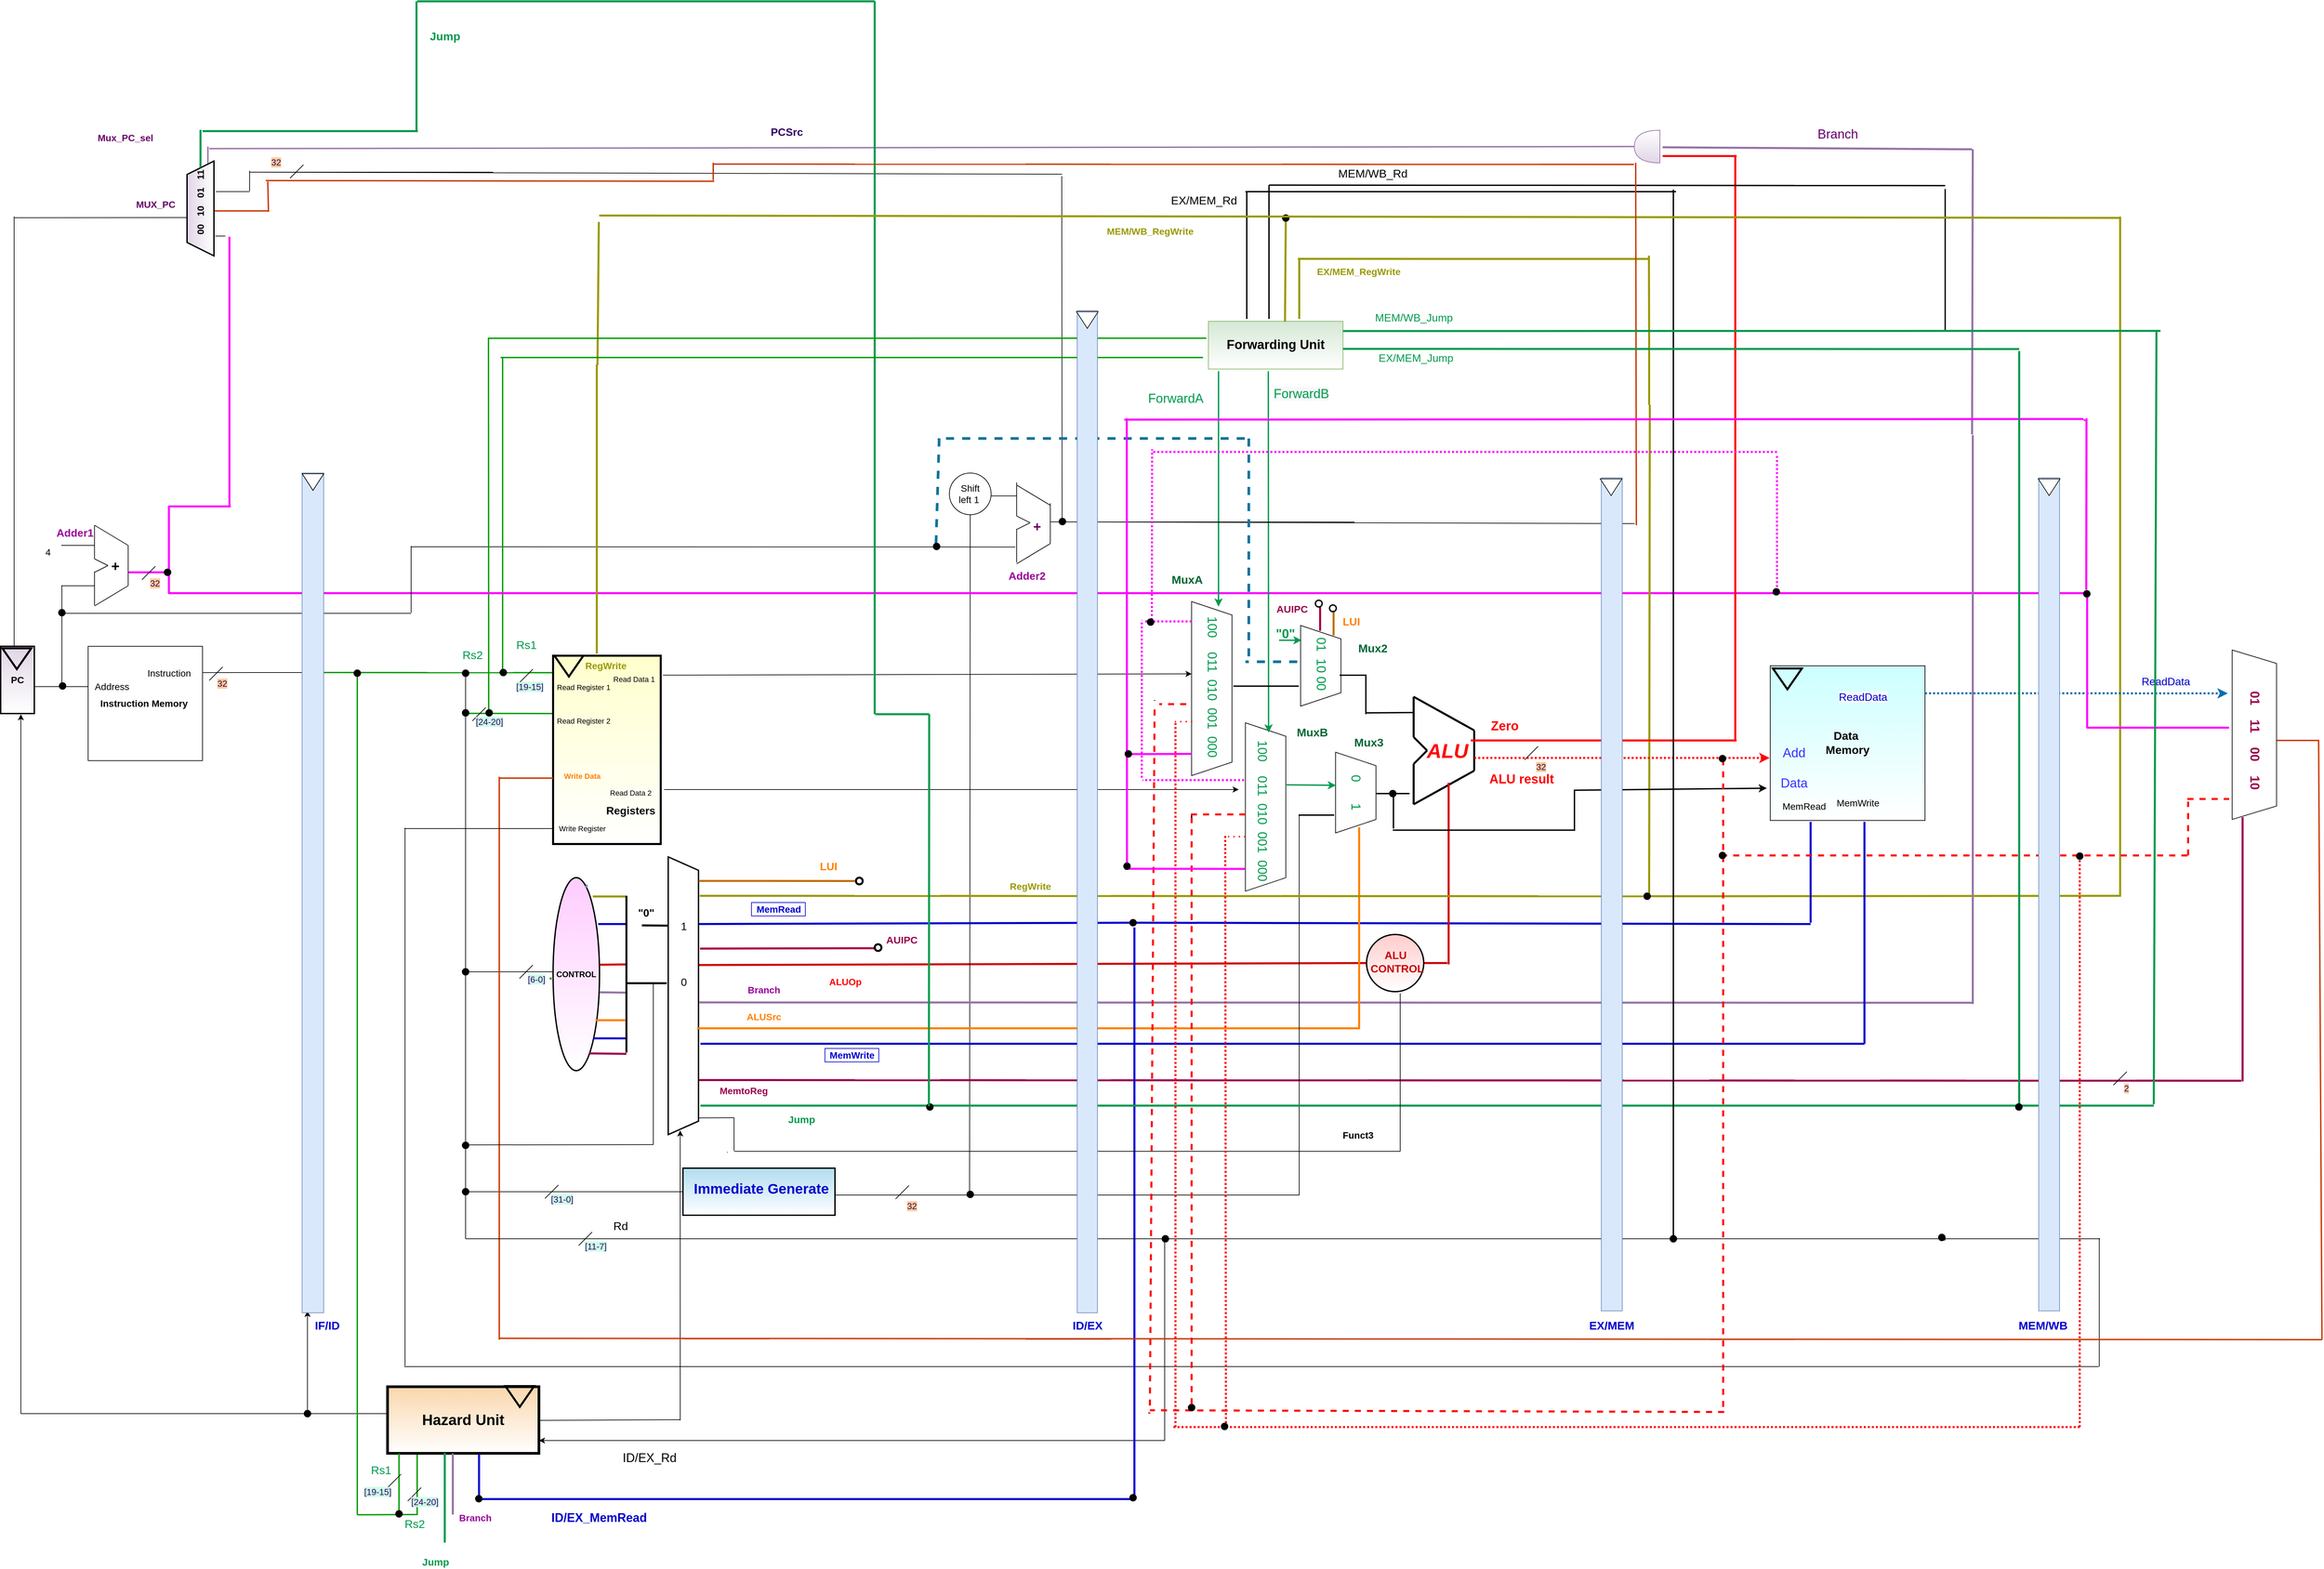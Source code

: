 <mxfile version="15.8.6" type="device"><diagram id="y-smWqLpi-xQ_MKjA0oU" name="Page-1"><mxGraphModel dx="3245" dy="1921" grid="1" gridSize="10" guides="1" tooltips="1" connect="1" arrows="1" fold="1" page="1" pageScale="1" pageWidth="1169" pageHeight="827" math="0" shadow="0"><root><mxCell id="0"/><mxCell id="1" parent="0"/><mxCell id="4-eHnH1lTTO_ezLIqhmf-136" value="" style="endArrow=none;html=1;rounded=0;fontSize=16;fontColor=#330066;strokeWidth=2;fillColor=#fa6800;strokeColor=#C73500;" parent="1" edge="1"><mxGeometry width="50" height="50" relative="1" as="geometry"><mxPoint x="3206" y="349" as="sourcePoint"/><mxPoint x="3276" y="349" as="targetPoint"/></mxGeometry></mxCell><mxCell id="4-eHnH1lTTO_ezLIqhmf-82" value="" style="shape=trapezoid;perimeter=trapezoidPerimeter;whiteSpace=wrap;html=1;fixedSize=1;fontSize=19;rotation=90;" parent="1" vertex="1"><mxGeometry x="3053.5" y="307.5" width="252" height="66" as="geometry"/></mxCell><mxCell id="sMaJrLB3JVxVYCTgN_Bd-1" value="&lt;font style=&quot;font-size: 14px&quot;&gt;&lt;b&gt;PC&lt;/b&gt;&lt;/font&gt;" style="rounded=0;whiteSpace=wrap;html=1;fillColor=#e1d5e7;strokeColor=#000000;gradientColor=#ffffff;strokeWidth=2;" parent="1" vertex="1"><mxGeometry x="-170" y="209" width="50" height="100" as="geometry"/></mxCell><mxCell id="sMaJrLB3JVxVYCTgN_Bd-2" value="" style="endArrow=none;html=1;rounded=0;fontSize=14;" parent="1" edge="1"><mxGeometry width="50" height="50" relative="1" as="geometry"><mxPoint x="-120.0" y="269" as="sourcePoint"/><mxPoint x="-40" y="269" as="targetPoint"/></mxGeometry></mxCell><mxCell id="sMaJrLB3JVxVYCTgN_Bd-3" value="&lt;b&gt;Instruction Memory&amp;nbsp;&lt;/b&gt;" style="whiteSpace=wrap;html=1;aspect=fixed;fontSize=14;" parent="1" vertex="1"><mxGeometry x="-40" y="209" width="170" height="170" as="geometry"/></mxCell><mxCell id="sMaJrLB3JVxVYCTgN_Bd-4" value="Address" style="text;html=1;align=center;verticalAlign=middle;resizable=0;points=[];autosize=1;strokeColor=none;fillColor=none;fontSize=14;" parent="1" vertex="1"><mxGeometry x="-40" y="259" width="70" height="20" as="geometry"/></mxCell><mxCell id="sMaJrLB3JVxVYCTgN_Bd-5" value="Instruction" style="text;html=1;align=center;verticalAlign=middle;resizable=0;points=[];autosize=1;strokeColor=none;fillColor=none;fontSize=14;" parent="1" vertex="1"><mxGeometry x="40" y="239" width="80" height="20" as="geometry"/></mxCell><mxCell id="sMaJrLB3JVxVYCTgN_Bd-6" value="" style="endArrow=none;html=1;rounded=0;fontSize=14;" parent="1" edge="1"><mxGeometry width="50" height="50" relative="1" as="geometry"><mxPoint x="-79" y="268" as="sourcePoint"/><mxPoint x="-79" y="119" as="targetPoint"/></mxGeometry></mxCell><mxCell id="sMaJrLB3JVxVYCTgN_Bd-7" value="" style="endArrow=none;html=1;rounded=0;fontSize=14;" parent="1" edge="1"><mxGeometry width="50" height="50" relative="1" as="geometry"><mxPoint x="-80" y="119" as="sourcePoint"/><mxPoint x="-30" y="119" as="targetPoint"/></mxGeometry></mxCell><mxCell id="sMaJrLB3JVxVYCTgN_Bd-8" value="" style="endArrow=none;html=1;rounded=0;fontSize=14;" parent="1" edge="1"><mxGeometry width="50" height="50" relative="1" as="geometry"><mxPoint x="-30.5" y="79" as="sourcePoint"/><mxPoint x="-30.5" y="29" as="targetPoint"/></mxGeometry></mxCell><mxCell id="sMaJrLB3JVxVYCTgN_Bd-9" value="" style="endArrow=none;html=1;rounded=0;fontSize=14;" parent="1" edge="1"><mxGeometry width="50" height="50" relative="1" as="geometry"><mxPoint x="-30.5" y="79" as="sourcePoint"/><mxPoint x="-10.5" y="89" as="targetPoint"/></mxGeometry></mxCell><mxCell id="sMaJrLB3JVxVYCTgN_Bd-10" value="" style="endArrow=none;html=1;rounded=0;fontSize=14;" parent="1" edge="1"><mxGeometry width="50" height="50" relative="1" as="geometry"><mxPoint x="-30.5" y="99" as="sourcePoint"/><mxPoint x="-10.5" y="89" as="targetPoint"/></mxGeometry></mxCell><mxCell id="sMaJrLB3JVxVYCTgN_Bd-11" value="" style="endArrow=none;html=1;rounded=0;fontSize=14;" parent="1" edge="1"><mxGeometry width="50" height="50" relative="1" as="geometry"><mxPoint x="-30.5" y="148" as="sourcePoint"/><mxPoint x="-30.5" y="98" as="targetPoint"/></mxGeometry></mxCell><mxCell id="sMaJrLB3JVxVYCTgN_Bd-12" value="" style="endArrow=none;html=1;rounded=0;fontSize=14;" parent="1" edge="1"><mxGeometry width="50" height="50" relative="1" as="geometry"><mxPoint x="-30.5" y="149" as="sourcePoint"/><mxPoint x="19.5" y="119" as="targetPoint"/></mxGeometry></mxCell><mxCell id="sMaJrLB3JVxVYCTgN_Bd-13" value="" style="endArrow=none;html=1;rounded=0;fontSize=14;" parent="1" edge="1"><mxGeometry width="50" height="50" relative="1" as="geometry"><mxPoint x="-30.5" y="29" as="sourcePoint"/><mxPoint x="19.5" y="59" as="targetPoint"/></mxGeometry></mxCell><mxCell id="sMaJrLB3JVxVYCTgN_Bd-14" value="" style="endArrow=none;html=1;rounded=0;fontSize=14;" parent="1" edge="1"><mxGeometry width="50" height="50" relative="1" as="geometry"><mxPoint x="19.5" y="119" as="sourcePoint"/><mxPoint x="19.5" y="59" as="targetPoint"/></mxGeometry></mxCell><mxCell id="sMaJrLB3JVxVYCTgN_Bd-15" value="" style="endArrow=none;html=1;rounded=0;fontSize=14;" parent="1" edge="1"><mxGeometry width="50" height="50" relative="1" as="geometry"><mxPoint x="-80" y="59" as="sourcePoint"/><mxPoint x="-30" y="59" as="targetPoint"/></mxGeometry></mxCell><mxCell id="sMaJrLB3JVxVYCTgN_Bd-16" value="4" style="text;html=1;align=center;verticalAlign=middle;resizable=0;points=[];autosize=1;strokeColor=none;fillColor=none;fontSize=14;" parent="1" vertex="1"><mxGeometry x="-110" y="59" width="20" height="20" as="geometry"/></mxCell><mxCell id="sMaJrLB3JVxVYCTgN_Bd-17" value="&lt;b&gt;&lt;font style=&quot;font-size: 21px&quot;&gt;+&lt;/font&gt;&lt;/b&gt;" style="text;html=1;align=center;verticalAlign=middle;resizable=0;points=[];autosize=1;strokeColor=none;fillColor=none;fontSize=14;" parent="1" vertex="1"><mxGeometry x="-15" y="79" width="30" height="20" as="geometry"/></mxCell><mxCell id="sMaJrLB3JVxVYCTgN_Bd-18" value="" style="endArrow=none;html=1;rounded=0;fontSize=21;fillColor=#e1d5e7;strokeColor=#FF00FF;strokeWidth=3;" parent="1" edge="1"><mxGeometry width="50" height="50" relative="1" as="geometry"><mxPoint x="20" y="99" as="sourcePoint"/><mxPoint x="80" y="99" as="targetPoint"/></mxGeometry></mxCell><mxCell id="sMaJrLB3JVxVYCTgN_Bd-19" value="" style="endArrow=none;html=1;rounded=0;fontSize=21;fillColor=#e1d5e7;strokeColor=#FF00FF;strokeWidth=3;" parent="1" edge="1"><mxGeometry width="50" height="50" relative="1" as="geometry"><mxPoint x="80" y="130" as="sourcePoint"/><mxPoint x="80" as="targetPoint"/></mxGeometry></mxCell><mxCell id="sMaJrLB3JVxVYCTgN_Bd-20" value="" style="shape=trapezoid;perimeter=trapezoidPerimeter;whiteSpace=wrap;html=1;fixedSize=1;fontSize=21;rotation=-90;fillColor=#e1d5e7;strokeColor=#000000;gradientColor=#ffffff;strokeWidth=2;" parent="1" vertex="1"><mxGeometry x="56.5" y="-462" width="141" height="40" as="geometry"/></mxCell><mxCell id="sMaJrLB3JVxVYCTgN_Bd-21" value="" style="endArrow=none;html=1;rounded=0;fontSize=21;" parent="1" edge="1"><mxGeometry width="50" height="50" relative="1" as="geometry"><mxPoint x="149" y="-401" as="sourcePoint"/><mxPoint x="164" y="-401" as="targetPoint"/></mxGeometry></mxCell><mxCell id="sMaJrLB3JVxVYCTgN_Bd-22" value="" style="endArrow=none;html=1;rounded=0;fontSize=21;" parent="1" edge="1"><mxGeometry width="50" height="50" relative="1" as="geometry"><mxPoint x="150" y="-467.12" as="sourcePoint"/><mxPoint x="200" y="-467.12" as="targetPoint"/></mxGeometry></mxCell><mxCell id="sMaJrLB3JVxVYCTgN_Bd-23" value="" style="endArrow=none;html=1;rounded=0;fontSize=21;strokeWidth=2;fillColor=#e1d5e7;strokeColor=#9673a6;" parent="1" edge="1"><mxGeometry width="50" height="50" relative="1" as="geometry"><mxPoint x="138" y="-509" as="sourcePoint"/><mxPoint x="138" y="-534" as="targetPoint"/></mxGeometry></mxCell><mxCell id="sMaJrLB3JVxVYCTgN_Bd-24" value="" style="endArrow=none;html=1;rounded=0;fontSize=16;fontColor=#330066;strokeWidth=1;" parent="1" edge="1"><mxGeometry width="50" height="50" relative="1" as="geometry"><mxPoint x="140" y="259.75" as="sourcePoint"/><mxPoint x="160" y="239.75" as="targetPoint"/></mxGeometry></mxCell><mxCell id="sMaJrLB3JVxVYCTgN_Bd-25" value="&lt;span style=&quot;font-size: 13px ; background-color: rgb(255 , 204 , 153)&quot;&gt;32&lt;/span&gt;" style="text;html=1;align=center;verticalAlign=middle;resizable=0;points=[];autosize=1;strokeColor=none;fillColor=none;fontSize=16;fontColor=#330066;" parent="1" vertex="1"><mxGeometry x="144" y="248.25" width="30" height="30" as="geometry"/></mxCell><mxCell id="sMaJrLB3JVxVYCTgN_Bd-27" value="&lt;b&gt;&lt;font color=&quot;#000000&quot;&gt;00&amp;nbsp; &amp;nbsp;10&amp;nbsp; &amp;nbsp;01&amp;nbsp; &amp;nbsp;11&lt;/font&gt;&lt;/b&gt;" style="text;html=1;align=center;verticalAlign=middle;resizable=0;points=[];autosize=1;strokeColor=none;fillColor=none;fontSize=14;fontColor=#CC6600;rotation=-90;" parent="1" vertex="1"><mxGeometry x="72" y="-461.01" width="110" height="20" as="geometry"/></mxCell><mxCell id="sMaJrLB3JVxVYCTgN_Bd-28" value="" style="endArrow=none;html=1;rounded=0;fontSize=14;fontColor=#000000;strokeWidth=1;exitX=0.6;exitY=0.6;exitDx=0;exitDy=0;exitPerimeter=0;" parent="1" edge="1"><mxGeometry width="50" height="50" relative="1" as="geometry"><mxPoint x="200" y="-468.0" as="sourcePoint"/><mxPoint x="200" y="-498" as="targetPoint"/></mxGeometry></mxCell><mxCell id="sMaJrLB3JVxVYCTgN_Bd-29" value="" style="endArrow=none;html=1;rounded=0;" parent="1" edge="1"><mxGeometry width="50" height="50" relative="1" as="geometry"><mxPoint x="-150.0" y="208.68" as="sourcePoint"/><mxPoint x="-150" y="-430" as="targetPoint"/></mxGeometry></mxCell><mxCell id="sMaJrLB3JVxVYCTgN_Bd-30" value="" style="endArrow=none;html=1;rounded=0;fontSize=21;entryX=0.404;entryY=-0.012;entryDx=0;entryDy=0;entryPerimeter=0;" parent="1" edge="1" target="sMaJrLB3JVxVYCTgN_Bd-20"><mxGeometry width="50" height="50" relative="1" as="geometry"><mxPoint x="-150" y="-428.23" as="sourcePoint"/><mxPoint x="100" y="-428.24" as="targetPoint"/></mxGeometry></mxCell><mxCell id="sMaJrLB3JVxVYCTgN_Bd-31" value="" style="endArrow=none;html=1;rounded=0;exitX=1.002;exitY=0.177;exitDx=0;exitDy=0;exitPerimeter=0;" parent="1" edge="1"><mxGeometry width="50" height="50" relative="1" as="geometry"><mxPoint x="130.34" y="248.09" as="sourcePoint"/><mxPoint x="278" y="248" as="targetPoint"/></mxGeometry></mxCell><mxCell id="sMaJrLB3JVxVYCTgN_Bd-41" value="&lt;b&gt;&lt;font style=&quot;font-size: 17px&quot; color=&quot;#0000cc&quot;&gt;IF/ID&lt;/font&gt;&lt;/b&gt;" style="text;html=1;align=center;verticalAlign=middle;resizable=0;points=[];autosize=1;strokeColor=none;fillColor=none;" parent="1" vertex="1"><mxGeometry x="290" y="1210" width="50" height="20" as="geometry"/></mxCell><mxCell id="sMaJrLB3JVxVYCTgN_Bd-42" value="" style="endArrow=none;html=1;rounded=0;fontSize=21;strokeWidth=2;fillColor=#e1d5e7;strokeColor=#9673a6;entryX=0.5;entryY=1;entryDx=0;entryDy=0;exitX=1;exitY=0.5;exitDx=0;exitDy=0;exitPerimeter=0;" parent="1" source="4-eHnH1lTTO_ezLIqhmf-56" edge="1"><mxGeometry width="50" height="50" relative="1" as="geometry"><mxPoint x="2188" y="-528.41" as="sourcePoint"/><mxPoint x="140" y="-531" as="targetPoint"/></mxGeometry></mxCell><mxCell id="sMaJrLB3JVxVYCTgN_Bd-43" value="" style="endArrow=none;html=1;rounded=0;fontSize=14;fontColor=#000000;strokeWidth=1;entryX=0;entryY=1;entryDx=0;entryDy=0;" parent="1" edge="1"><mxGeometry width="50" height="50" relative="1" as="geometry"><mxPoint x="562" y="-496.01" as="sourcePoint"/><mxPoint x="1407.464" y="-492.964" as="targetPoint"/><Array as="points"><mxPoint x="200" y="-496.01"/></Array></mxGeometry></mxCell><mxCell id="sMaJrLB3JVxVYCTgN_Bd-44" value="" style="endArrow=none;html=1;rounded=0;fontSize=16;fontColor=#330066;strokeWidth=1;" parent="1" edge="1"><mxGeometry width="50" height="50" relative="1" as="geometry"><mxPoint x="40.0" y="110" as="sourcePoint"/><mxPoint x="60.0" y="90" as="targetPoint"/></mxGeometry></mxCell><mxCell id="sMaJrLB3JVxVYCTgN_Bd-45" value="&lt;span style=&quot;font-size: 13px ; background-color: rgb(255 , 204 , 153)&quot;&gt;32&lt;/span&gt;" style="text;html=1;align=center;verticalAlign=middle;resizable=0;points=[];autosize=1;strokeColor=none;fillColor=none;fontSize=16;fontColor=#330066;" parent="1" vertex="1"><mxGeometry x="44" y="98.5" width="30" height="30" as="geometry"/></mxCell><mxCell id="sMaJrLB3JVxVYCTgN_Bd-46" value="" style="endArrow=none;html=1;rounded=0;fontSize=16;fontColor=#330066;strokeWidth=1;" parent="1" edge="1"><mxGeometry width="50" height="50" relative="1" as="geometry"><mxPoint x="260.0" y="-487.01" as="sourcePoint"/><mxPoint x="280.0" y="-507.01" as="targetPoint"/></mxGeometry></mxCell><mxCell id="sMaJrLB3JVxVYCTgN_Bd-47" value="&lt;span style=&quot;font-size: 13px ; background-color: rgb(255 , 204 , 153)&quot;&gt;32&lt;/span&gt;" style="text;html=1;align=center;verticalAlign=middle;resizable=0;points=[];autosize=1;strokeColor=none;fillColor=none;fontSize=16;fontColor=#330066;" parent="1" vertex="1"><mxGeometry x="224" y="-527.01" width="30" height="30" as="geometry"/></mxCell><mxCell id="sMaJrLB3JVxVYCTgN_Bd-142" value="" style="endArrow=none;html=1;rounded=0;fontSize=16;fontColor=#330066;strokeWidth=1;startArrow=none;" parent="1" source="sMaJrLB3JVxVYCTgN_Bd-233" edge="1"><mxGeometry width="50" height="50" relative="1" as="geometry"><mxPoint x="521" y="950" as="sourcePoint"/><mxPoint x="521" y="247" as="targetPoint"/></mxGeometry></mxCell><mxCell id="sMaJrLB3JVxVYCTgN_Bd-143" value="" style="endArrow=none;html=1;rounded=0;fontSize=16;fontColor=#330066;strokeWidth=2;entryX=-0.007;entryY=0.09;entryDx=0;entryDy=0;entryPerimeter=0;strokeColor=#009900;" parent="1" target="sMaJrLB3JVxVYCTgN_Bd-153" edge="1"><mxGeometry width="50" height="50" relative="1" as="geometry"><mxPoint x="310" y="248" as="sourcePoint"/><mxPoint x="571" y="250" as="targetPoint"/></mxGeometry></mxCell><mxCell id="sMaJrLB3JVxVYCTgN_Bd-144" value="" style="endArrow=none;html=1;rounded=0;fontSize=16;fontColor=#330066;strokeWidth=2;strokeColor=#009900;" parent="1" edge="1"><mxGeometry width="50" height="50" relative="1" as="geometry"><mxPoint x="521" y="308.7" as="sourcePoint"/><mxPoint x="651" y="309" as="targetPoint"/></mxGeometry></mxCell><mxCell id="sMaJrLB3JVxVYCTgN_Bd-145" value="" style="endArrow=none;html=1;rounded=0;fontSize=16;fontColor=#330066;strokeWidth=1;startArrow=none;" parent="1" source="sMaJrLB3JVxVYCTgN_Bd-230" edge="1"><mxGeometry width="50" height="50" relative="1" as="geometry"><mxPoint x="516" y="693" as="sourcePoint"/><mxPoint x="651" y="693" as="targetPoint"/></mxGeometry></mxCell><mxCell id="sMaJrLB3JVxVYCTgN_Bd-146" value="" style="endArrow=none;html=1;rounded=0;fontSize=16;fontColor=#330066;strokeWidth=1;" parent="1" edge="1"><mxGeometry width="50" height="50" relative="1" as="geometry"><mxPoint x="601" y="703" as="sourcePoint"/><mxPoint x="621" y="683" as="targetPoint"/></mxGeometry></mxCell><mxCell id="sMaJrLB3JVxVYCTgN_Bd-147" value="" style="edgeStyle=orthogonalEdgeStyle;rounded=0;orthogonalLoop=1;jettySize=auto;html=1;dashed=1;dashPattern=1 1;fontSize=14;fontColor=#336600;strokeColor=#009900;strokeWidth=3;" parent="1" source="sMaJrLB3JVxVYCTgN_Bd-148" target="sMaJrLB3JVxVYCTgN_Bd-172" edge="1"><mxGeometry relative="1" as="geometry"/></mxCell><mxCell id="sMaJrLB3JVxVYCTgN_Bd-148" value="&lt;font style=&quot;font-size: 13px ; background-color: rgb(204 , 255 , 230)&quot;&gt;[6-0]&lt;/font&gt;" style="text;html=1;align=center;verticalAlign=middle;resizable=0;points=[];autosize=1;strokeColor=none;fillColor=none;fontSize=16;fontColor=#330066;" parent="1" vertex="1"><mxGeometry x="606" y="688" width="40" height="30" as="geometry"/></mxCell><mxCell id="sMaJrLB3JVxVYCTgN_Bd-149" value="" style="endArrow=none;html=1;rounded=0;fontSize=16;fontColor=#330066;strokeWidth=1;" parent="1" edge="1"><mxGeometry width="50" height="50" relative="1" as="geometry"><mxPoint x="531" y="320" as="sourcePoint"/><mxPoint x="551" y="300" as="targetPoint"/></mxGeometry></mxCell><mxCell id="sMaJrLB3JVxVYCTgN_Bd-150" value="&lt;font style=&quot;font-size: 13px ; background-color: rgb(204 , 255 , 230)&quot;&gt;[24-20]&lt;/font&gt;" style="text;html=1;align=center;verticalAlign=middle;resizable=0;points=[];autosize=1;strokeColor=none;fillColor=none;fontSize=16;fontColor=#330066;" parent="1" vertex="1"><mxGeometry x="526" y="305" width="60" height="30" as="geometry"/></mxCell><mxCell id="sMaJrLB3JVxVYCTgN_Bd-151" value="" style="endArrow=none;html=1;rounded=0;fontSize=16;fontColor=#330066;strokeWidth=1;" parent="1" edge="1"><mxGeometry width="50" height="50" relative="1" as="geometry"><mxPoint x="601" y="263" as="sourcePoint"/><mxPoint x="621" y="243" as="targetPoint"/></mxGeometry></mxCell><mxCell id="sMaJrLB3JVxVYCTgN_Bd-152" value="&lt;font style=&quot;font-size: 13px ; background-color: rgb(204 , 255 , 230)&quot;&gt;[19-15]&lt;/font&gt;" style="text;html=1;align=center;verticalAlign=middle;resizable=0;points=[];autosize=1;strokeColor=none;fillColor=none;fontSize=16;fontColor=#330066;" parent="1" vertex="1"><mxGeometry x="586" y="253" width="60" height="30" as="geometry"/></mxCell><mxCell id="sMaJrLB3JVxVYCTgN_Bd-153" value="" style="rounded=0;whiteSpace=wrap;html=1;labelBackgroundColor=#CCFFE6;fontSize=13;fontColor=none;fillColor=#FFFFCC;gradientColor=#ffffff;strokeWidth=3;" parent="1" vertex="1"><mxGeometry x="651" y="223" width="160" height="280" as="geometry"/></mxCell><mxCell id="sMaJrLB3JVxVYCTgN_Bd-154" value="&lt;b&gt;&lt;font style=&quot;font-size: 16px&quot;&gt;Registers&lt;/font&gt;&lt;/b&gt;" style="text;html=1;align=center;verticalAlign=middle;resizable=0;points=[];autosize=1;strokeColor=none;fillColor=none;fontSize=13;fontColor=none;" parent="1" vertex="1"><mxGeometry x="721" y="443" width="90" height="20" as="geometry"/></mxCell><mxCell id="sMaJrLB3JVxVYCTgN_Bd-155" value="&lt;span style=&quot;font-size: 11px&quot;&gt;Read Register 1&lt;/span&gt;" style="text;html=1;align=center;verticalAlign=middle;resizable=0;points=[];autosize=1;strokeColor=none;fillColor=none;fontSize=16;fontColor=none;" parent="1" vertex="1"><mxGeometry x="651" y="253" width="90" height="30" as="geometry"/></mxCell><mxCell id="sMaJrLB3JVxVYCTgN_Bd-156" value="&lt;span style=&quot;font-size: 11px&quot;&gt;Read Register 2&lt;/span&gt;" style="text;html=1;align=center;verticalAlign=middle;resizable=0;points=[];autosize=1;strokeColor=none;fillColor=none;fontSize=16;fontColor=none;" parent="1" vertex="1"><mxGeometry x="651" y="303" width="90" height="30" as="geometry"/></mxCell><mxCell id="sMaJrLB3JVxVYCTgN_Bd-157" value="&lt;span style=&quot;font-size: 11px&quot;&gt;Write Register&lt;/span&gt;" style="text;html=1;align=center;verticalAlign=middle;resizable=0;points=[];autosize=1;strokeColor=none;fillColor=none;fontSize=16;fontColor=none;" parent="1" vertex="1"><mxGeometry x="654" y="463" width="80" height="30" as="geometry"/></mxCell><mxCell id="sMaJrLB3JVxVYCTgN_Bd-158" value="&lt;b&gt;&lt;font color=&quot;#ff8000&quot;&gt;Write Data&lt;/font&gt;&lt;/b&gt;" style="text;html=1;align=center;verticalAlign=middle;resizable=0;points=[];autosize=1;strokeColor=none;fillColor=none;fontSize=11;fontColor=none;" parent="1" vertex="1"><mxGeometry x="659" y="391.5" width="70" height="20" as="geometry"/></mxCell><mxCell id="sMaJrLB3JVxVYCTgN_Bd-159" value="Read Data 1" style="text;html=1;align=center;verticalAlign=middle;resizable=0;points=[];autosize=1;strokeColor=none;fillColor=none;fontSize=11;fontColor=none;" parent="1" vertex="1"><mxGeometry x="731" y="248" width="80" height="20" as="geometry"/></mxCell><mxCell id="sMaJrLB3JVxVYCTgN_Bd-160" value="Read Data 2" style="text;html=1;align=center;verticalAlign=middle;resizable=0;points=[];autosize=1;strokeColor=none;fillColor=none;fontSize=11;fontColor=none;" parent="1" vertex="1"><mxGeometry x="726" y="417" width="80" height="20" as="geometry"/></mxCell><mxCell id="sMaJrLB3JVxVYCTgN_Bd-163" value="" style="endArrow=classic;html=1;rounded=0;fontSize=12;fontColor=#000000;strokeWidth=1;exitX=1.042;exitY=0.196;exitDx=0;exitDy=0;exitPerimeter=0;" parent="1" source="sMaJrLB3JVxVYCTgN_Bd-159" edge="1"><mxGeometry width="50" height="50" relative="1" as="geometry"><mxPoint x="976" y="250" as="sourcePoint"/><mxPoint x="1600" y="250" as="targetPoint"/></mxGeometry></mxCell><mxCell id="sMaJrLB3JVxVYCTgN_Bd-164" value="&lt;font size=&quot;1&quot; color=&quot;#999900&quot;&gt;&lt;b style=&quot;font-size: 14px&quot;&gt;RegWrite&lt;/b&gt;&lt;/font&gt;" style="text;html=1;align=center;verticalAlign=middle;resizable=0;points=[];autosize=1;strokeColor=none;fillColor=none;fontSize=12;fontColor=#000000;" parent="1" vertex="1"><mxGeometry x="689" y="228" width="80" height="20" as="geometry"/></mxCell><mxCell id="sMaJrLB3JVxVYCTgN_Bd-165" value="" style="endArrow=none;html=1;rounded=0;fontSize=14;fontColor=#990099;strokeWidth=1;entryX=0;entryY=0.5;entryDx=0;entryDy=0;" parent="1" target="sMaJrLB3JVxVYCTgN_Bd-166" edge="1"><mxGeometry width="50" height="50" relative="1" as="geometry"><mxPoint x="521" y="1020" as="sourcePoint"/><mxPoint x="769" y="1020" as="targetPoint"/></mxGeometry></mxCell><mxCell id="sMaJrLB3JVxVYCTgN_Bd-166" value="" style="rounded=0;whiteSpace=wrap;html=1;labelBackgroundColor=#FFFFFF;fontSize=14;strokeColor=#000000;strokeWidth=2;fillColor=#b1ddf0;gradientColor=#ffffff;" parent="1" vertex="1"><mxGeometry x="844" y="985" width="226" height="70" as="geometry"/></mxCell><mxCell id="sMaJrLB3JVxVYCTgN_Bd-167" value="" style="endArrow=none;html=1;rounded=0;fontSize=16;fontColor=#330066;strokeWidth=1;" parent="1" edge="1"><mxGeometry width="50" height="50" relative="1" as="geometry"><mxPoint x="639" y="1030" as="sourcePoint"/><mxPoint x="659" y="1010" as="targetPoint"/></mxGeometry></mxCell><mxCell id="sMaJrLB3JVxVYCTgN_Bd-168" value="&lt;font style=&quot;font-size: 13px ; background-color: rgb(204 , 255 , 230)&quot;&gt;[31-0]&lt;/font&gt;" style="text;html=1;align=center;verticalAlign=middle;resizable=0;points=[];autosize=1;strokeColor=none;fillColor=none;fontSize=16;fontColor=#330066;" parent="1" vertex="1"><mxGeometry x="639" y="1015" width="50" height="30" as="geometry"/></mxCell><mxCell id="sMaJrLB3JVxVYCTgN_Bd-169" value="" style="endArrow=none;html=1;rounded=0;fontSize=16;fontColor=#330066;strokeWidth=1;" parent="1" edge="1"><mxGeometry width="50" height="50" relative="1" as="geometry"><mxPoint x="1160" y="1030.75" as="sourcePoint"/><mxPoint x="1180" y="1010.75" as="targetPoint"/></mxGeometry></mxCell><mxCell id="sMaJrLB3JVxVYCTgN_Bd-171" value="&lt;b&gt;&lt;font color=&quot;#330066&quot; style=&quot;font-size: 16px&quot;&gt;PCSrc&lt;/font&gt;&lt;/b&gt;" style="text;html=1;align=center;verticalAlign=middle;resizable=0;points=[];autosize=1;strokeColor=none;fillColor=none;fontSize=14;fontColor=#000000;" parent="1" vertex="1"><mxGeometry x="968" y="-566" width="60" height="20" as="geometry"/></mxCell><mxCell id="sMaJrLB3JVxVYCTgN_Bd-172" value="&lt;b&gt;&lt;font color=&quot;#000000&quot;&gt;CONTROL&lt;/font&gt;&lt;/b&gt;" style="ellipse;whiteSpace=wrap;html=1;fillColor=#FFCCFF;fontColor=#ffffff;strokeColor=#000000;gradientColor=#ffffff;strokeWidth=2;" parent="1" vertex="1"><mxGeometry x="651" y="553" width="69" height="287" as="geometry"/></mxCell><mxCell id="sMaJrLB3JVxVYCTgN_Bd-173" value="" style="endArrow=none;html=1;rounded=0;fillColor=#dae8fc;strokeColor=#CC0000;strokeWidth=3;" parent="1" edge="1"><mxGeometry width="50" height="50" relative="1" as="geometry"><mxPoint x="860" y="683" as="sourcePoint"/><mxPoint x="1860" y="680" as="targetPoint"/></mxGeometry></mxCell><mxCell id="sMaJrLB3JVxVYCTgN_Bd-174" value="&lt;font size=&quot;1&quot; color=&quot;#ff0000&quot;&gt;&lt;b style=&quot;font-size: 14px&quot;&gt;ALUOp&lt;/b&gt;&lt;/font&gt;" style="text;html=1;align=center;verticalAlign=middle;resizable=0;points=[];autosize=1;strokeColor=none;fillColor=none;fontSize=12;fontColor=#000000;" parent="1" vertex="1"><mxGeometry x="1055" y="698" width="60" height="20" as="geometry"/></mxCell><mxCell id="sMaJrLB3JVxVYCTgN_Bd-175" value="&lt;font style=&quot;font-size: 14px&quot; color=&quot;#990099&quot;&gt;&lt;b&gt;Branch&lt;/b&gt;&lt;/font&gt;" style="text;html=1;align=center;verticalAlign=middle;resizable=0;points=[];autosize=1;strokeColor=none;fillColor=none;" parent="1" vertex="1"><mxGeometry x="933.87" y="710" width="60" height="20" as="geometry"/></mxCell><mxCell id="sMaJrLB3JVxVYCTgN_Bd-176" value="" style="endArrow=none;html=1;rounded=0;fontSize=14;fontColor=#990099;strokeWidth=3;strokeColor=#0000CC;" parent="1" edge="1"><mxGeometry width="50" height="50" relative="1" as="geometry"><mxPoint x="718" y="622.05" as="sourcePoint"/><mxPoint x="760" y="622" as="targetPoint"/><Array as="points"><mxPoint x="723" y="622"/></Array></mxGeometry></mxCell><mxCell id="sMaJrLB3JVxVYCTgN_Bd-177" value="&lt;b&gt;&lt;font color=&quot;#0000cc&quot;&gt;MemRead&lt;/font&gt;&lt;/b&gt;" style="text;html=1;align=center;verticalAlign=middle;resizable=0;points=[];autosize=1;strokeColor=#0000CC;fillColor=none;fontSize=14;fontColor=#990099;" parent="1" vertex="1"><mxGeometry x="945.87" y="590" width="80" height="20" as="geometry"/></mxCell><mxCell id="sMaJrLB3JVxVYCTgN_Bd-178" value="&lt;b&gt;&lt;font color=&quot;#99004d&quot;&gt;MemtoReg&lt;/font&gt;&lt;/b&gt;" style="text;html=1;align=center;verticalAlign=middle;resizable=0;points=[];autosize=1;strokeColor=none;fillColor=none;fontSize=14;fontColor=#990099;" parent="1" vertex="1"><mxGeometry x="889" y="860" width="90" height="20" as="geometry"/></mxCell><mxCell id="sMaJrLB3JVxVYCTgN_Bd-179" value="&lt;b&gt;&lt;font color=&quot;#ff8000&quot;&gt;ALUSrc&lt;/font&gt;&lt;/b&gt;" style="text;html=1;align=center;verticalAlign=middle;resizable=0;points=[];autosize=1;strokeColor=none;fillColor=none;fontSize=14;fontColor=#990099;" parent="1" vertex="1"><mxGeometry x="928.87" y="750" width="70" height="20" as="geometry"/></mxCell><mxCell id="sMaJrLB3JVxVYCTgN_Bd-183" value="" style="endArrow=none;html=1;rounded=0;fontSize=16;fontColor=#330066;strokeWidth=2;fillColor=#fa6800;strokeColor=#C73500;" parent="1" edge="1"><mxGeometry width="50" height="50" relative="1" as="geometry"><mxPoint x="571" y="1240" as="sourcePoint"/><mxPoint x="571" y="403" as="targetPoint"/></mxGeometry></mxCell><mxCell id="sMaJrLB3JVxVYCTgN_Bd-184" value="" style="endArrow=none;html=1;rounded=0;fontSize=16;fontColor=#330066;strokeWidth=2;fillColor=#fa6800;strokeColor=#C73500;" parent="1" edge="1"><mxGeometry width="50" height="50" relative="1" as="geometry"><mxPoint x="571" y="405" as="sourcePoint"/><mxPoint x="651" y="405" as="targetPoint"/></mxGeometry></mxCell><mxCell id="sMaJrLB3JVxVYCTgN_Bd-185" value="" style="endArrow=none;html=1;rounded=0;fontSize=14;fontColor=#990099;strokeWidth=1;entryX=0.5;entryY=1;entryDx=0;entryDy=0;" parent="1" target="sMaJrLB3JVxVYCTgN_Bd-186" edge="1"><mxGeometry width="50" height="50" relative="1" as="geometry"><mxPoint x="1270" y="1026" as="sourcePoint"/><mxPoint x="1271" y="9.32" as="targetPoint"/></mxGeometry></mxCell><mxCell id="sMaJrLB3JVxVYCTgN_Bd-186" value="Shift&lt;br&gt;left 1&amp;nbsp;" style="ellipse;whiteSpace=wrap;html=1;aspect=fixed;fontSize=14;fontColor=#000000;fillColor=none;" parent="1" vertex="1"><mxGeometry x="1240" y="-48.68" width="62" height="62" as="geometry"/></mxCell><mxCell id="sMaJrLB3JVxVYCTgN_Bd-187" value="" style="endArrow=none;html=1;rounded=0;fontSize=14;" parent="1" edge="1"><mxGeometry width="50" height="50" relative="1" as="geometry"><mxPoint x="1340" y="15.32" as="sourcePoint"/><mxPoint x="1340" y="-34.68" as="targetPoint"/></mxGeometry></mxCell><mxCell id="sMaJrLB3JVxVYCTgN_Bd-188" value="" style="endArrow=none;html=1;rounded=0;fontSize=14;" parent="1" edge="1"><mxGeometry width="50" height="50" relative="1" as="geometry"><mxPoint x="1340" y="15.32" as="sourcePoint"/><mxPoint x="1360" y="25.32" as="targetPoint"/></mxGeometry></mxCell><mxCell id="sMaJrLB3JVxVYCTgN_Bd-189" value="" style="endArrow=none;html=1;rounded=0;fontSize=14;" parent="1" edge="1"><mxGeometry width="50" height="50" relative="1" as="geometry"><mxPoint x="1340" y="35.32" as="sourcePoint"/><mxPoint x="1360" y="25.32" as="targetPoint"/></mxGeometry></mxCell><mxCell id="sMaJrLB3JVxVYCTgN_Bd-190" value="" style="endArrow=none;html=1;rounded=0;fontSize=14;" parent="1" edge="1"><mxGeometry width="50" height="50" relative="1" as="geometry"><mxPoint x="1340" y="84.32" as="sourcePoint"/><mxPoint x="1340" y="34.32" as="targetPoint"/></mxGeometry></mxCell><mxCell id="sMaJrLB3JVxVYCTgN_Bd-191" value="" style="endArrow=none;html=1;rounded=0;fontSize=14;" parent="1" edge="1"><mxGeometry width="50" height="50" relative="1" as="geometry"><mxPoint x="1340" y="86.32" as="sourcePoint"/><mxPoint x="1390" y="56.32" as="targetPoint"/></mxGeometry></mxCell><mxCell id="sMaJrLB3JVxVYCTgN_Bd-192" value="" style="endArrow=none;html=1;rounded=0;fontSize=14;" parent="1" edge="1"><mxGeometry width="50" height="50" relative="1" as="geometry"><mxPoint x="1340" y="-30.68" as="sourcePoint"/><mxPoint x="1390" y="-0.68" as="targetPoint"/></mxGeometry></mxCell><mxCell id="sMaJrLB3JVxVYCTgN_Bd-193" value="" style="endArrow=none;html=1;rounded=0;fontSize=14;" parent="1" edge="1"><mxGeometry width="50" height="50" relative="1" as="geometry"><mxPoint x="1390" y="56.32" as="sourcePoint"/><mxPoint x="1390" y="-3.68" as="targetPoint"/></mxGeometry></mxCell><mxCell id="sMaJrLB3JVxVYCTgN_Bd-194" value="" style="endArrow=none;html=1;rounded=0;fontSize=14;fontColor=#000000;strokeWidth=1;" parent="1" edge="1"><mxGeometry width="50" height="50" relative="1" as="geometry"><mxPoint x="1302" y="-14.68" as="sourcePoint"/><mxPoint x="1340" y="-14.68" as="targetPoint"/></mxGeometry></mxCell><mxCell id="sMaJrLB3JVxVYCTgN_Bd-195" value="" style="endArrow=none;html=1;rounded=0;fontSize=14;fontColor=#000000;strokeWidth=1;" parent="1" edge="1"><mxGeometry width="50" height="50" relative="1" as="geometry"><mxPoint x="1308" y="61.32" as="sourcePoint"/><mxPoint x="1338" y="61.32" as="targetPoint"/><Array as="points"><mxPoint x="440" y="61"/><mxPoint x="1308" y="61.32"/></Array></mxGeometry></mxCell><mxCell id="sMaJrLB3JVxVYCTgN_Bd-199" value="&lt;b&gt;&lt;font color=&quot;#0000cc&quot;&gt;MemWrite&lt;/font&gt;&lt;/b&gt;" style="text;html=1;align=center;verticalAlign=middle;resizable=0;points=[];autosize=1;strokeColor=#0000CC;fillColor=none;fontSize=14;fontColor=#990099;" parent="1" vertex="1"><mxGeometry x="1055" y="807" width="80" height="20" as="geometry"/></mxCell><mxCell id="sMaJrLB3JVxVYCTgN_Bd-200" value="" style="endArrow=none;html=1;rounded=0;fontSize=11;fontColor=none;strokeWidth=3;fillColor=#dae8fc;strokeColor=#6c8ebf;entryX=0.698;entryY=0.051;entryDx=0;entryDy=0;entryPerimeter=0;" parent="1" target="sMaJrLB3JVxVYCTgN_Bd-172" edge="1"><mxGeometry width="50" height="50" relative="1" as="geometry"><mxPoint x="702" y="564" as="sourcePoint"/><mxPoint x="702" y="604" as="targetPoint"/></mxGeometry></mxCell><mxCell id="sMaJrLB3JVxVYCTgN_Bd-202" value="&lt;font size=&quot;1&quot; color=&quot;#999900&quot;&gt;&lt;b style=&quot;font-size: 14px&quot;&gt;RegWrite&lt;/b&gt;&lt;/font&gt;" style="text;html=1;align=center;verticalAlign=middle;resizable=0;points=[];autosize=1;strokeColor=none;fillColor=none;fontSize=12;fontColor=#000000;" parent="1" vertex="1"><mxGeometry x="1320" y="555.66" width="80" height="20" as="geometry"/></mxCell><mxCell id="sMaJrLB3JVxVYCTgN_Bd-203" value="" style="endArrow=classic;html=1;rounded=0;fontSize=12;fontColor=#000000;strokeWidth=1;" parent="1" edge="1"><mxGeometry width="50" height="50" relative="1" as="geometry"><mxPoint x="816" y="422" as="sourcePoint"/><mxPoint x="1670" y="422" as="targetPoint"/></mxGeometry></mxCell><mxCell id="sMaJrLB3JVxVYCTgN_Bd-204" value="Rs1" style="text;html=1;align=center;verticalAlign=middle;resizable=0;points=[];autosize=1;strokeColor=none;fillColor=none;fontSize=17;fontColor=#00994D;" parent="1" vertex="1"><mxGeometry x="586" y="193" width="50" height="30" as="geometry"/></mxCell><mxCell id="sMaJrLB3JVxVYCTgN_Bd-205" value="Rs2" style="text;html=1;align=center;verticalAlign=middle;resizable=0;points=[];autosize=1;strokeColor=none;fillColor=none;fontSize=17;fontColor=#00994D;" parent="1" vertex="1"><mxGeometry x="506" y="208" width="50" height="30" as="geometry"/></mxCell><mxCell id="sMaJrLB3JVxVYCTgN_Bd-208" value="" style="endArrow=none;html=1;rounded=0;fontSize=16;fontColor=#330066;strokeWidth=2;strokeColor=#009900;" parent="1" edge="1"><mxGeometry width="50" height="50" relative="1" as="geometry"><mxPoint x="576" y="-220" as="sourcePoint"/><mxPoint x="576" y="250" as="targetPoint"/></mxGeometry></mxCell><mxCell id="sMaJrLB3JVxVYCTgN_Bd-209" value="" style="endArrow=none;html=1;rounded=0;fontSize=16;fontColor=#330066;strokeWidth=2;strokeColor=#009900;entryX=0.422;entryY=0.013;entryDx=0;entryDy=0;entryPerimeter=0;" parent="1" edge="1"><mxGeometry width="50" height="50" relative="1" as="geometry"><mxPoint x="555" y="-250" as="sourcePoint"/><mxPoint x="555.32" y="305.39" as="targetPoint"/></mxGeometry></mxCell><mxCell id="sMaJrLB3JVxVYCTgN_Bd-220" value="" style="shape=trapezoid;perimeter=trapezoidPerimeter;whiteSpace=wrap;html=1;fixedSize=1;rotation=90;strokeWidth=2;" parent="1" vertex="1"><mxGeometry x="638.17" y="706.09" width="412.93" height="45" as="geometry"/></mxCell><mxCell id="sMaJrLB3JVxVYCTgN_Bd-221" value="" style="endArrow=none;html=1;rounded=0;fontSize=11;fontColor=none;strokeWidth=3;fillColor=#dae8fc;strokeColor=#999900;" parent="1" edge="1"><mxGeometry width="50" height="50" relative="1" as="geometry"><mxPoint x="710" y="581" as="sourcePoint"/><mxPoint x="760" y="581" as="targetPoint"/></mxGeometry></mxCell><mxCell id="sMaJrLB3JVxVYCTgN_Bd-223" value="" style="endArrow=none;html=1;rounded=0;fontSize=21;strokeWidth=3;fillColor=#e1d5e7;strokeColor=#9673a6;entryX=1.033;entryY=0.656;entryDx=0;entryDy=0;entryPerimeter=0;" parent="1" edge="1"><mxGeometry width="50" height="50" relative="1" as="geometry"><mxPoint x="760" y="724" as="sourcePoint"/><mxPoint x="720.31" y="723.56" as="targetPoint"/></mxGeometry></mxCell><mxCell id="sMaJrLB3JVxVYCTgN_Bd-224" value="" style="endArrow=none;html=1;rounded=0;fontSize=14;fontColor=#990099;strokeWidth=3;fillColor=#fa6800;strokeColor=#FF8000;" parent="1" edge="1"><mxGeometry width="50" height="50" relative="1" as="geometry"><mxPoint x="714" y="765" as="sourcePoint"/><mxPoint x="758" y="765" as="targetPoint"/></mxGeometry></mxCell><mxCell id="sMaJrLB3JVxVYCTgN_Bd-225" value="" style="endArrow=none;html=1;rounded=0;fontSize=14;fontColor=#990099;strokeWidth=3;strokeColor=#0000CC;" parent="1" edge="1"><mxGeometry width="50" height="50" relative="1" as="geometry"><mxPoint x="711" y="792" as="sourcePoint"/><mxPoint x="760" y="792" as="targetPoint"/></mxGeometry></mxCell><mxCell id="sMaJrLB3JVxVYCTgN_Bd-226" value="" style="endArrow=none;html=1;rounded=0;fontSize=14;fontColor=#990099;strokeWidth=3;strokeColor=#99004D;" parent="1" edge="1"><mxGeometry width="50" height="50" relative="1" as="geometry"><mxPoint x="705" y="814.38" as="sourcePoint"/><mxPoint x="760" y="815" as="targetPoint"/></mxGeometry></mxCell><mxCell id="sMaJrLB3JVxVYCTgN_Bd-227" value="" style="ellipse;whiteSpace=wrap;html=1;aspect=fixed;fontSize=17;fontColor=#0000CC;fillColor=#000000;" parent="1" vertex="1"><mxGeometry x="516" y="946" width="10" height="10" as="geometry"/></mxCell><mxCell id="sMaJrLB3JVxVYCTgN_Bd-228" value="" style="ellipse;whiteSpace=wrap;html=1;aspect=fixed;fontSize=17;fontColor=#0000CC;fillColor=#000000;" parent="1" vertex="1"><mxGeometry x="516" y="1015" width="10" height="10" as="geometry"/></mxCell><mxCell id="sMaJrLB3JVxVYCTgN_Bd-229" value="" style="endArrow=none;html=1;rounded=0;fontSize=16;fontColor=#330066;strokeWidth=1;" parent="1" target="sMaJrLB3JVxVYCTgN_Bd-228" edge="1"><mxGeometry width="50" height="50" relative="1" as="geometry"><mxPoint x="521" y="1090" as="sourcePoint"/><mxPoint x="521" y="387" as="targetPoint"/></mxGeometry></mxCell><mxCell id="sMaJrLB3JVxVYCTgN_Bd-230" value="" style="ellipse;whiteSpace=wrap;html=1;aspect=fixed;fontSize=17;fontColor=#0000CC;fillColor=#000000;" parent="1" vertex="1"><mxGeometry x="516" y="688" width="10" height="10" as="geometry"/></mxCell><mxCell id="sMaJrLB3JVxVYCTgN_Bd-231" value="" style="endArrow=none;html=1;rounded=0;fontSize=16;fontColor=#330066;strokeWidth=1;" parent="1" target="sMaJrLB3JVxVYCTgN_Bd-230" edge="1"><mxGeometry width="50" height="50" relative="1" as="geometry"><mxPoint x="516" y="693" as="sourcePoint"/><mxPoint x="651" y="693.0" as="targetPoint"/></mxGeometry></mxCell><mxCell id="sMaJrLB3JVxVYCTgN_Bd-232" value="" style="ellipse;whiteSpace=wrap;html=1;aspect=fixed;fontSize=17;fontColor=#0000CC;fillColor=#000000;" parent="1" vertex="1"><mxGeometry x="516" y="244" width="10" height="10" as="geometry"/></mxCell><mxCell id="sMaJrLB3JVxVYCTgN_Bd-233" value="" style="ellipse;whiteSpace=wrap;html=1;aspect=fixed;fontSize=17;fontColor=#0000CC;fillColor=#000000;" parent="1" vertex="1"><mxGeometry x="516" y="303" width="10" height="10" as="geometry"/></mxCell><mxCell id="sMaJrLB3JVxVYCTgN_Bd-234" value="" style="endArrow=none;html=1;rounded=0;fontSize=16;fontColor=#330066;strokeWidth=1;startArrow=none;" parent="1" source="sMaJrLB3JVxVYCTgN_Bd-228" target="sMaJrLB3JVxVYCTgN_Bd-233" edge="1"><mxGeometry width="50" height="50" relative="1" as="geometry"><mxPoint x="521" y="875" as="sourcePoint"/><mxPoint x="521" y="247" as="targetPoint"/></mxGeometry></mxCell><mxCell id="sMaJrLB3JVxVYCTgN_Bd-236" value="" style="endArrow=none;html=1;rounded=0;fontSize=11;fontColor=none;strokeWidth=3;fillColor=#dae8fc;strokeColor=#999900;startArrow=none;" parent="1" source="4-eHnH1lTTO_ezLIqhmf-118" edge="1"><mxGeometry width="50" height="50" relative="1" as="geometry"><mxPoint x="869" y="580" as="sourcePoint"/><mxPoint x="2980" y="580" as="targetPoint"/></mxGeometry></mxCell><mxCell id="sMaJrLB3JVxVYCTgN_Bd-237" value="" style="endArrow=none;html=1;rounded=0;fontSize=14;fontColor=#990099;strokeWidth=3;strokeColor=#0000CC;startArrow=none;" parent="1" source="q7Gf8TOElfEGiRXYYNdc-39" edge="1"><mxGeometry width="50" height="50" relative="1" as="geometry"><mxPoint x="868" y="622" as="sourcePoint"/><mxPoint x="2520" y="622" as="targetPoint"/><Array as="points"/></mxGeometry></mxCell><mxCell id="sMaJrLB3JVxVYCTgN_Bd-238" value="" style="endArrow=none;html=1;rounded=0;fillColor=#dae8fc;strokeColor=#CC0000;strokeWidth=3;exitX=0.471;exitY=0.028;exitDx=0;exitDy=0;exitPerimeter=0;" parent="1" edge="1"><mxGeometry width="50" height="50" relative="1" as="geometry"><mxPoint x="720.995" y="682.464" as="sourcePoint"/><mxPoint x="760" y="682" as="targetPoint"/></mxGeometry></mxCell><mxCell id="sMaJrLB3JVxVYCTgN_Bd-239" value="" style="endArrow=none;html=1;rounded=0;strokeWidth=3;" parent="1" edge="1"><mxGeometry width="50" height="50" relative="1" as="geometry"><mxPoint x="760" y="813" as="sourcePoint"/><mxPoint x="760" y="580" as="targetPoint"/></mxGeometry></mxCell><mxCell id="sMaJrLB3JVxVYCTgN_Bd-240" value="" style="endArrow=none;html=1;rounded=0;strokeWidth=3;" parent="1" edge="1"><mxGeometry width="50" height="50" relative="1" as="geometry"><mxPoint x="820" y="710" as="sourcePoint"/><mxPoint x="760" y="710" as="targetPoint"/></mxGeometry></mxCell><mxCell id="sMaJrLB3JVxVYCTgN_Bd-241" value="&lt;font style=&quot;font-size: 16px&quot;&gt;0&lt;/font&gt;" style="text;html=1;align=center;verticalAlign=middle;resizable=0;points=[];autosize=1;strokeColor=none;fillColor=none;" parent="1" vertex="1"><mxGeometry x="834.63" y="698" width="20" height="20" as="geometry"/></mxCell><mxCell id="sMaJrLB3JVxVYCTgN_Bd-242" value="&lt;font style=&quot;font-size: 16px&quot;&gt;1&lt;/font&gt;" style="text;html=1;align=center;verticalAlign=middle;resizable=0;points=[];autosize=1;strokeColor=none;fillColor=none;" parent="1" vertex="1"><mxGeometry x="834.63" y="615" width="20" height="20" as="geometry"/></mxCell><mxCell id="sMaJrLB3JVxVYCTgN_Bd-243" value="" style="endArrow=none;html=1;rounded=0;strokeWidth=3;" parent="1" edge="1"><mxGeometry width="50" height="50" relative="1" as="geometry"><mxPoint x="822" y="624.41" as="sourcePoint"/><mxPoint x="783" y="624" as="targetPoint"/></mxGeometry></mxCell><mxCell id="sMaJrLB3JVxVYCTgN_Bd-244" value="&lt;b&gt;&quot;0&quot;&lt;/b&gt;" style="text;html=1;align=center;verticalAlign=middle;resizable=0;points=[];autosize=1;strokeColor=none;fillColor=none;fontSize=16;" parent="1" vertex="1"><mxGeometry x="769" y="595" width="40" height="20" as="geometry"/></mxCell><mxCell id="sMaJrLB3JVxVYCTgN_Bd-245" value="" style="endArrow=none;html=1;rounded=0;fontSize=21;strokeWidth=3;fillColor=#e1d5e7;strokeColor=#9673a6;entryX=1.033;entryY=0.656;entryDx=0;entryDy=0;entryPerimeter=0;" parent="1" edge="1"><mxGeometry width="50" height="50" relative="1" as="geometry"><mxPoint x="2760" y="739" as="sourcePoint"/><mxPoint x="868.31" y="738.56" as="targetPoint"/></mxGeometry></mxCell><mxCell id="sMaJrLB3JVxVYCTgN_Bd-246" value="" style="endArrow=none;html=1;rounded=0;fontSize=14;fontColor=#990099;strokeWidth=3;fillColor=#fa6800;strokeColor=#FF8000;" parent="1" edge="1"><mxGeometry width="50" height="50" relative="1" as="geometry"><mxPoint x="865" y="777" as="sourcePoint"/><mxPoint x="1850" y="777" as="targetPoint"/></mxGeometry></mxCell><mxCell id="sMaJrLB3JVxVYCTgN_Bd-247" value="" style="endArrow=none;html=1;rounded=0;fillColor=#dae8fc;strokeColor=#CC0000;strokeWidth=3;exitX=1;exitY=0.5;exitDx=0;exitDy=0;startArrow=none;" parent="1" source="sMaJrLB3JVxVYCTgN_Bd-161" edge="1"><mxGeometry width="50" height="50" relative="1" as="geometry"><mxPoint x="1165.995" y="680.054" as="sourcePoint"/><mxPoint x="1980" y="680" as="targetPoint"/></mxGeometry></mxCell><mxCell id="sMaJrLB3JVxVYCTgN_Bd-248" value="" style="endArrow=none;html=1;rounded=0;fontSize=14;fontColor=#990099;strokeWidth=3;strokeColor=#0000CC;" parent="1" edge="1"><mxGeometry width="50" height="50" relative="1" as="geometry"><mxPoint x="870" y="800" as="sourcePoint"/><mxPoint x="2600" y="800" as="targetPoint"/><Array as="points"/></mxGeometry></mxCell><mxCell id="sMaJrLB3JVxVYCTgN_Bd-249" value="" style="endArrow=none;html=1;rounded=0;fontSize=14;fontColor=#990099;strokeWidth=3;strokeColor=#99004D;" parent="1" edge="1"><mxGeometry width="50" height="50" relative="1" as="geometry"><mxPoint x="867.87" y="854.0" as="sourcePoint"/><mxPoint x="3160" y="855" as="targetPoint"/></mxGeometry></mxCell><mxCell id="q7Gf8TOElfEGiRXYYNdc-1" value="" style="endArrow=none;html=1;rounded=0;fillColor=#e1d5e7;strokeColor=#FF00FF;strokeWidth=3;" parent="1" edge="1"><mxGeometry width="50" height="50" relative="1" as="geometry"><mxPoint x="79" y="130" as="sourcePoint"/><mxPoint x="2930" y="130" as="targetPoint"/></mxGeometry></mxCell><mxCell id="q7Gf8TOElfEGiRXYYNdc-8" value="&lt;b&gt;&lt;font style=&quot;font-size: 17px&quot; color=&quot;#00994d&quot;&gt;Jump&lt;/font&gt;&lt;/b&gt;" style="text;html=1;align=center;verticalAlign=middle;resizable=0;points=[];autosize=1;strokeColor=none;fillColor=none;fontSize=13;" parent="1" vertex="1"><mxGeometry x="460" y="-707.01" width="60" height="20" as="geometry"/></mxCell><mxCell id="q7Gf8TOElfEGiRXYYNdc-9" value="&lt;font style=&quot;font-size: 22px&quot;&gt;&lt;b&gt;Hazard Unit&lt;/b&gt;&lt;/font&gt;" style="rounded=0;whiteSpace=wrap;html=1;fontSize=14;fillColor=#fad7ac;strokeColor=#000000;gradientColor=#ffffff;strokeWidth=4;" parent="1" vertex="1"><mxGeometry x="405" y="1310" width="225" height="99" as="geometry"/></mxCell><mxCell id="q7Gf8TOElfEGiRXYYNdc-10" value="" style="endArrow=classic;html=1;rounded=0;fontSize=22;entryX=0.985;entryY=0.604;entryDx=0;entryDy=0;entryPerimeter=0;" parent="1" target="sMaJrLB3JVxVYCTgN_Bd-220" edge="1"><mxGeometry width="50" height="50" relative="1" as="geometry"><mxPoint x="840" y="1360" as="sourcePoint"/><mxPoint x="670" y="1140" as="targetPoint"/><Array as="points"><mxPoint x="840" y="1330"/></Array></mxGeometry></mxCell><mxCell id="q7Gf8TOElfEGiRXYYNdc-11" value="" style="endArrow=none;html=1;rounded=0;fontSize=22;startArrow=none;" parent="1" edge="1"><mxGeometry width="50" height="50" relative="1" as="geometry"><mxPoint x="845" y="1360" as="sourcePoint"/><mxPoint x="845" y="1360" as="targetPoint"/></mxGeometry></mxCell><mxCell id="q7Gf8TOElfEGiRXYYNdc-12" value="" style="endArrow=none;html=1;rounded=0;fontSize=14;fontColor=#990099;strokeWidth=1;startArrow=none;" parent="1" source="4-eHnH1lTTO_ezLIqhmf-126" edge="1"><mxGeometry width="50" height="50" relative="1" as="geometry"><mxPoint x="521.0" y="1090" as="sourcePoint"/><mxPoint x="2950" y="1090" as="targetPoint"/></mxGeometry></mxCell><mxCell id="q7Gf8TOElfEGiRXYYNdc-13" value="&lt;b&gt;&lt;font style=&quot;font-size: 17px&quot; color=&quot;#0000cc&quot;&gt;ID/EX&lt;/font&gt;&lt;/b&gt;" style="text;html=1;align=center;verticalAlign=middle;resizable=0;points=[];autosize=1;strokeColor=none;fillColor=none;" parent="1" vertex="1"><mxGeometry x="1415" y="1210" width="60" height="20" as="geometry"/></mxCell><mxCell id="q7Gf8TOElfEGiRXYYNdc-14" value="" style="endArrow=none;html=1;rounded=0;fontSize=16;fontColor=#330066;strokeWidth=1;" parent="1" edge="1"><mxGeometry width="50" height="50" relative="1" as="geometry"><mxPoint x="689" y="1100" as="sourcePoint"/><mxPoint x="709" y="1080" as="targetPoint"/></mxGeometry></mxCell><mxCell id="q7Gf8TOElfEGiRXYYNdc-15" value="&lt;font style=&quot;font-size: 13px ; background-color: rgb(204 , 255 , 230)&quot;&gt;[11-7]&lt;/font&gt;" style="text;html=1;align=center;verticalAlign=middle;resizable=0;points=[];autosize=1;strokeColor=none;fillColor=none;fontSize=16;fontColor=#330066;" parent="1" vertex="1"><mxGeometry x="689" y="1085" width="50" height="30" as="geometry"/></mxCell><mxCell id="q7Gf8TOElfEGiRXYYNdc-16" value="&lt;font style=&quot;font-size: 17px&quot;&gt;Rd&lt;/font&gt;" style="text;html=1;align=center;verticalAlign=middle;resizable=0;points=[];autosize=1;strokeColor=none;fillColor=none;fontSize=22;" parent="1" vertex="1"><mxGeometry x="731" y="1055" width="40" height="30" as="geometry"/></mxCell><mxCell id="q7Gf8TOElfEGiRXYYNdc-18" value="&lt;b&gt;&lt;font style=&quot;font-size: 17px&quot; color=&quot;#0000cc&quot;&gt;EX/MEM&lt;/font&gt;&lt;/b&gt;" style="text;html=1;align=center;verticalAlign=middle;resizable=0;points=[];autosize=1;strokeColor=none;fillColor=none;" parent="1" vertex="1"><mxGeometry x="2183.5" y="1210" width="80" height="20" as="geometry"/></mxCell><mxCell id="q7Gf8TOElfEGiRXYYNdc-20" value="&lt;font color=&quot;#0000cc&quot;&gt;&lt;span style=&quot;font-size: 17px&quot;&gt;&lt;b&gt;MEM/WB&lt;/b&gt;&lt;/span&gt;&lt;/font&gt;" style="text;html=1;align=center;verticalAlign=middle;resizable=0;points=[];autosize=1;strokeColor=none;fillColor=none;" parent="1" vertex="1"><mxGeometry x="2820" y="1210" width="90" height="20" as="geometry"/></mxCell><mxCell id="q7Gf8TOElfEGiRXYYNdc-21" value="" style="endArrow=none;html=1;rounded=0;fontSize=14;fontColor=#990099;strokeWidth=1;" parent="1" edge="1"><mxGeometry width="50" height="50" relative="1" as="geometry"><mxPoint x="430" y="1280" as="sourcePoint"/><mxPoint x="2948" y="1280" as="targetPoint"/></mxGeometry></mxCell><mxCell id="q7Gf8TOElfEGiRXYYNdc-22" value="" style="endArrow=none;html=1;rounded=0;fontSize=22;startArrow=none;" parent="1" edge="1"><mxGeometry width="50" height="50" relative="1" as="geometry"><mxPoint x="2949" y="1280" as="sourcePoint"/><mxPoint x="2949" y="1089" as="targetPoint"/></mxGeometry></mxCell><mxCell id="q7Gf8TOElfEGiRXYYNdc-23" value="" style="endArrow=none;html=1;rounded=0;fontSize=22;" parent="1" edge="1"><mxGeometry width="50" height="50" relative="1" as="geometry"><mxPoint x="431" y="1279" as="sourcePoint"/><mxPoint x="431" y="479" as="targetPoint"/></mxGeometry></mxCell><mxCell id="q7Gf8TOElfEGiRXYYNdc-24" value="" style="endArrow=none;html=1;rounded=0;fontSize=22;exitX=-0.006;exitY=0.918;exitDx=0;exitDy=0;exitPerimeter=0;" parent="1" source="sMaJrLB3JVxVYCTgN_Bd-153" edge="1"><mxGeometry width="50" height="50" relative="1" as="geometry"><mxPoint x="740" y="860" as="sourcePoint"/><mxPoint x="430" y="480" as="targetPoint"/></mxGeometry></mxCell><mxCell id="q7Gf8TOElfEGiRXYYNdc-26" value="" style="endArrow=none;html=1;rounded=0;fontSize=22;" parent="1" edge="1"><mxGeometry width="50" height="50" relative="1" as="geometry"><mxPoint x="405" y="1350" as="sourcePoint"/><mxPoint x="-140" y="1350" as="targetPoint"/></mxGeometry></mxCell><mxCell id="q7Gf8TOElfEGiRXYYNdc-27" value="" style="endArrow=classic;html=1;rounded=0;fontSize=22;" parent="1" edge="1"><mxGeometry width="50" height="50" relative="1" as="geometry"><mxPoint x="-140" y="1350" as="sourcePoint"/><mxPoint x="-140" y="310" as="targetPoint"/></mxGeometry></mxCell><mxCell id="q7Gf8TOElfEGiRXYYNdc-28" value="" style="endArrow=classic;html=1;rounded=0;fontSize=22;" parent="1" edge="1"><mxGeometry width="50" height="50" relative="1" as="geometry"><mxPoint x="286" y="1350" as="sourcePoint"/><mxPoint x="286" y="1197.18" as="targetPoint"/></mxGeometry></mxCell><mxCell id="q7Gf8TOElfEGiRXYYNdc-33" value="" style="endArrow=classic;html=1;rounded=0;fontSize=22;" parent="1" edge="1"><mxGeometry width="50" height="50" relative="1" as="geometry"><mxPoint x="1560" y="1390" as="sourcePoint"/><mxPoint x="630.001" y="1390" as="targetPoint"/></mxGeometry></mxCell><mxCell id="q7Gf8TOElfEGiRXYYNdc-34" value="" style="endArrow=none;html=1;rounded=0;fontSize=22;startArrow=none;" parent="1" source="q7Gf8TOElfEGiRXYYNdc-36" edge="1"><mxGeometry width="50" height="50" relative="1" as="geometry"><mxPoint x="1560" y="1390" as="sourcePoint"/><mxPoint x="1560" y="1090" as="targetPoint"/></mxGeometry></mxCell><mxCell id="q7Gf8TOElfEGiRXYYNdc-36" value="" style="ellipse;whiteSpace=wrap;html=1;aspect=fixed;fontSize=17;fontColor=#0000CC;fillColor=#000000;" parent="1" vertex="1"><mxGeometry x="1556" y="1085" width="10" height="10" as="geometry"/></mxCell><mxCell id="q7Gf8TOElfEGiRXYYNdc-37" value="" style="endArrow=none;html=1;rounded=0;fontSize=22;startArrow=none;" parent="1" edge="1"><mxGeometry width="50" height="50" relative="1" as="geometry"><mxPoint x="1560" y="1390" as="sourcePoint"/><mxPoint x="1560" y="1090" as="targetPoint"/></mxGeometry></mxCell><mxCell id="q7Gf8TOElfEGiRXYYNdc-38" value="&lt;font style=&quot;font-size: 18px&quot;&gt;ID/EX_Rd&lt;/font&gt;" style="text;html=1;align=center;verticalAlign=middle;resizable=0;points=[];autosize=1;strokeColor=none;fillColor=none;fontSize=22;" parent="1" vertex="1"><mxGeometry x="744" y="1400" width="100" height="30" as="geometry"/></mxCell><mxCell id="q7Gf8TOElfEGiRXYYNdc-41" value="" style="endArrow=none;html=1;rounded=0;fontSize=14;fontColor=#990099;strokeWidth=3;strokeColor=#0000CC;" parent="1" edge="1"><mxGeometry width="50" height="50" relative="1" as="geometry"><mxPoint x="1515" y="627" as="sourcePoint"/><mxPoint x="1515" y="1477" as="targetPoint"/><Array as="points"/></mxGeometry></mxCell><mxCell id="q7Gf8TOElfEGiRXYYNdc-42" value="" style="endArrow=none;html=1;rounded=0;fontSize=14;fontColor=#990099;strokeWidth=3;strokeColor=#0000CC;" parent="1" edge="1"><mxGeometry width="50" height="50" relative="1" as="geometry"><mxPoint x="540" y="1477" as="sourcePoint"/><mxPoint x="1514" y="1477" as="targetPoint"/><Array as="points"/></mxGeometry></mxCell><mxCell id="q7Gf8TOElfEGiRXYYNdc-43" value="" style="endArrow=none;html=1;rounded=0;fontSize=14;fontColor=#990099;strokeWidth=3;strokeColor=#0000CC;" parent="1" edge="1"><mxGeometry width="50" height="50" relative="1" as="geometry"><mxPoint x="541" y="1410" as="sourcePoint"/><mxPoint x="541" y="1479" as="targetPoint"/><Array as="points"/></mxGeometry></mxCell><mxCell id="q7Gf8TOElfEGiRXYYNdc-44" value="&lt;b&gt;&lt;font color=&quot;#0000cc&quot;&gt;ID/EX_MemRead&lt;/font&gt;&lt;/b&gt;" style="text;html=1;align=center;verticalAlign=middle;resizable=0;points=[];autosize=1;strokeColor=none;fillColor=none;fontSize=18;" parent="1" vertex="1"><mxGeometry x="639" y="1490" width="160" height="30" as="geometry"/></mxCell><mxCell id="q7Gf8TOElfEGiRXYYNdc-48" value="&lt;font style=&quot;font-size: 14px&quot; color=&quot;#990099&quot;&gt;&lt;b&gt;Branch&lt;/b&gt;&lt;/font&gt;" style="text;html=1;align=center;verticalAlign=middle;resizable=0;points=[];autosize=1;strokeColor=none;fillColor=none;" parent="1" vertex="1"><mxGeometry x="505.0" y="1495" width="60" height="20" as="geometry"/></mxCell><mxCell id="q7Gf8TOElfEGiRXYYNdc-49" value="" style="endArrow=none;html=1;rounded=0;fontSize=21;strokeWidth=3;fillColor=#e1d5e7;strokeColor=#9673a6;entryX=1.033;entryY=0.656;entryDx=0;entryDy=0;entryPerimeter=0;" parent="1" edge="1"><mxGeometry width="50" height="50" relative="1" as="geometry"><mxPoint x="502" y="1500" as="sourcePoint"/><mxPoint x="502.0" y="1409" as="targetPoint"/></mxGeometry></mxCell><mxCell id="q7Gf8TOElfEGiRXYYNdc-50" value="&lt;font color=&quot;#00994d&quot; size=&quot;1&quot;&gt;&lt;b style=&quot;font-size: 15px&quot;&gt;Jump&lt;/b&gt;&lt;/font&gt;" style="text;html=1;align=center;verticalAlign=middle;resizable=0;points=[];autosize=1;strokeColor=none;fillColor=none;" parent="1" vertex="1"><mxGeometry x="990" y="902" width="60" height="20" as="geometry"/></mxCell><mxCell id="q7Gf8TOElfEGiRXYYNdc-51" value="" style="endArrow=none;html=1;rounded=0;fontSize=21;strokeWidth=3;fillColor=#e1d5e7;strokeColor=#00994D;entryX=1.033;entryY=0.656;entryDx=0;entryDy=0;entryPerimeter=0;startArrow=none;" parent="1" edge="1"><mxGeometry width="50" height="50" relative="1" as="geometry"><mxPoint x="447.464" y="-745.464" as="sourcePoint"/><mxPoint x="449.0" y="-745.67" as="targetPoint"/></mxGeometry></mxCell><mxCell id="q7Gf8TOElfEGiRXYYNdc-53" value="&lt;font color=&quot;#00994d&quot; size=&quot;1&quot;&gt;&lt;b style=&quot;font-size: 15px&quot;&gt;Jump&lt;/b&gt;&lt;/font&gt;" style="text;html=1;align=center;verticalAlign=middle;resizable=0;points=[];autosize=1;strokeColor=none;fillColor=none;" parent="1" vertex="1"><mxGeometry x="446.0" y="1560.0" width="60" height="20" as="geometry"/></mxCell><mxCell id="q7Gf8TOElfEGiRXYYNdc-54" value="" style="endArrow=none;html=1;rounded=0;fontSize=21;strokeWidth=3;fillColor=#e1d5e7;strokeColor=#00994D;entryX=1.033;entryY=0.656;entryDx=0;entryDy=0;entryPerimeter=0;" parent="1" edge="1"><mxGeometry width="50" height="50" relative="1" as="geometry"><mxPoint x="490" y="1408.28" as="sourcePoint"/><mxPoint x="490.0" y="1541.73" as="targetPoint"/></mxGeometry></mxCell><mxCell id="q7Gf8TOElfEGiRXYYNdc-55" value="" style="endArrow=none;html=1;rounded=0;fontSize=16;fontColor=#330066;strokeWidth=2;strokeColor=#009900;" parent="1" edge="1"><mxGeometry width="50" height="50" relative="1" as="geometry"><mxPoint x="360" y="251.61" as="sourcePoint"/><mxPoint x="360" y="1500" as="targetPoint"/></mxGeometry></mxCell><mxCell id="q7Gf8TOElfEGiRXYYNdc-56" value="" style="ellipse;whiteSpace=wrap;html=1;aspect=fixed;fontSize=17;fontColor=#0000CC;fillColor=#000000;" parent="1" vertex="1"><mxGeometry x="281" y="1345" width="10" height="10" as="geometry"/></mxCell><mxCell id="q7Gf8TOElfEGiRXYYNdc-58" value="" style="endArrow=none;html=1;rounded=0;fontSize=16;fontColor=#330066;strokeWidth=2;strokeColor=#009900;startArrow=none;" parent="1" edge="1"><mxGeometry width="50" height="50" relative="1" as="geometry"><mxPoint x="355" y="1500" as="sourcePoint"/><mxPoint x="355" y="1500" as="targetPoint"/></mxGeometry></mxCell><mxCell id="q7Gf8TOElfEGiRXYYNdc-60" value="" style="endArrow=none;html=1;rounded=0;fontSize=16;fontColor=#330066;strokeWidth=2;strokeColor=#009900;" parent="1" edge="1"><mxGeometry width="50" height="50" relative="1" as="geometry"><mxPoint x="449" y="1411" as="sourcePoint"/><mxPoint x="449" y="1501" as="targetPoint"/></mxGeometry></mxCell><mxCell id="q7Gf8TOElfEGiRXYYNdc-61" value="" style="endArrow=none;html=1;rounded=0;fontSize=16;fontColor=#330066;strokeWidth=2;strokeColor=#009900;" parent="1" edge="1"><mxGeometry width="50" height="50" relative="1" as="geometry"><mxPoint x="422" y="1409" as="sourcePoint"/><mxPoint x="422" y="1499" as="targetPoint"/></mxGeometry></mxCell><mxCell id="q7Gf8TOElfEGiRXYYNdc-62" value="" style="endArrow=none;html=1;rounded=0;fontSize=16;fontColor=#330066;strokeWidth=1;" parent="1" edge="1"><mxGeometry width="50" height="50" relative="1" as="geometry"><mxPoint x="405" y="1460" as="sourcePoint"/><mxPoint x="425" y="1440" as="targetPoint"/></mxGeometry></mxCell><mxCell id="q7Gf8TOElfEGiRXYYNdc-63" value="&lt;font style=&quot;font-size: 13px ; background-color: rgb(204 , 255 , 230)&quot;&gt;[19-15]&lt;/font&gt;" style="text;html=1;align=center;verticalAlign=middle;resizable=0;points=[];autosize=1;strokeColor=none;fillColor=none;fontSize=16;fontColor=#330066;" parent="1" vertex="1"><mxGeometry x="360" y="1450" width="60" height="30" as="geometry"/></mxCell><mxCell id="q7Gf8TOElfEGiRXYYNdc-64" value="Rs1" style="text;html=1;align=center;verticalAlign=middle;resizable=0;points=[];autosize=1;strokeColor=none;fillColor=none;fontSize=17;fontColor=#00994D;" parent="1" vertex="1"><mxGeometry x="370" y="1420" width="50" height="30" as="geometry"/></mxCell><mxCell id="q7Gf8TOElfEGiRXYYNdc-65" value="" style="endArrow=none;html=1;rounded=0;fontSize=16;fontColor=#330066;strokeWidth=1;" parent="1" edge="1"><mxGeometry width="50" height="50" relative="1" as="geometry"><mxPoint x="435" y="1480.0" as="sourcePoint"/><mxPoint x="455" y="1460.0" as="targetPoint"/></mxGeometry></mxCell><mxCell id="q7Gf8TOElfEGiRXYYNdc-66" value="&lt;font style=&quot;font-size: 13px ; background-color: rgb(204 , 255 , 230)&quot;&gt;[24-20]&lt;/font&gt;" style="text;html=1;align=center;verticalAlign=middle;resizable=0;points=[];autosize=1;strokeColor=none;fillColor=none;fontSize=16;fontColor=#330066;" parent="1" vertex="1"><mxGeometry x="430" y="1465" width="60" height="30" as="geometry"/></mxCell><mxCell id="q7Gf8TOElfEGiRXYYNdc-67" value="Rs2" style="text;html=1;align=center;verticalAlign=middle;resizable=0;points=[];autosize=1;strokeColor=none;fillColor=none;fontSize=17;fontColor=#00994D;" parent="1" vertex="1"><mxGeometry x="420" y="1500" width="50" height="30" as="geometry"/></mxCell><mxCell id="2o4EY1uetxWPN_uvv5-d-1" value="" style="endArrow=none;html=1;rounded=0;fontSize=14;fontColor=#990099;strokeWidth=1;startArrow=none;" parent="1" edge="1"><mxGeometry width="50" height="50" relative="1" as="geometry"><mxPoint x="920" y="960" as="sourcePoint"/><mxPoint x="1910" y="960" as="targetPoint"/><Array as="points"><mxPoint x="1900" y="960"/></Array></mxGeometry></mxCell><mxCell id="2o4EY1uetxWPN_uvv5-d-2" value="" style="endArrow=none;html=1;rounded=0;" parent="1" edge="1"><mxGeometry width="50" height="50" relative="1" as="geometry"><mxPoint x="1910" y="960" as="sourcePoint"/><mxPoint x="1910" y="725" as="targetPoint"/></mxGeometry></mxCell><mxCell id="2o4EY1uetxWPN_uvv5-d-3" value="&lt;b&gt;&lt;font style=&quot;font-size: 14px&quot;&gt;Funct3&lt;/font&gt;&lt;/b&gt;" style="text;html=1;align=center;verticalAlign=middle;resizable=0;points=[];autosize=1;strokeColor=none;fillColor=none;" parent="1" vertex="1"><mxGeometry x="1817" y="926" width="60" height="20" as="geometry"/></mxCell><mxCell id="2o4EY1uetxWPN_uvv5-d-4" value="" style="endArrow=none;html=1;rounded=0;fontSize=14;fontColor=#990099;strokeWidth=1;exitX=1;exitY=0.571;exitDx=0;exitDy=0;exitPerimeter=0;" parent="1" source="sMaJrLB3JVxVYCTgN_Bd-166" edge="1"><mxGeometry width="50" height="50" relative="1" as="geometry"><mxPoint x="1086" y="1025" as="sourcePoint"/><mxPoint x="1760" y="1025" as="targetPoint"/></mxGeometry></mxCell><mxCell id="2o4EY1uetxWPN_uvv5-d-7" value="" style="endArrow=none;html=1;rounded=0;" parent="1" edge="1"><mxGeometry width="50" height="50" relative="1" as="geometry"><mxPoint x="-80" y="160" as="sourcePoint"/><mxPoint x="440" y="160" as="targetPoint"/></mxGeometry></mxCell><mxCell id="2o4EY1uetxWPN_uvv5-d-8" value="" style="endArrow=none;html=1;rounded=0;fontSize=14;" parent="1" edge="1"><mxGeometry width="50" height="50" relative="1" as="geometry"><mxPoint x="440" y="60" as="sourcePoint"/><mxPoint x="440" y="159" as="targetPoint"/></mxGeometry></mxCell><mxCell id="4-eHnH1lTTO_ezLIqhmf-1" value="&lt;font style=&quot;font-size: 19px&quot;&gt;&lt;b&gt;Forwarding Unit&lt;/b&gt;&lt;/font&gt;" style="rounded=0;whiteSpace=wrap;html=1;fontSize=17;fillColor=#d5e8d4;strokeColor=#82b366;gradientColor=#ffffff;" parent="1" vertex="1"><mxGeometry x="1625" y="-274.25" width="200" height="71" as="geometry"/></mxCell><mxCell id="4-eHnH1lTTO_ezLIqhmf-2" value="" style="shape=trapezoid;perimeter=trapezoidPerimeter;whiteSpace=wrap;html=1;fixedSize=1;fontSize=19;rotation=90;" parent="1" vertex="1"><mxGeometry x="1500.63" y="241.88" width="258.75" height="60" as="geometry"/></mxCell><mxCell id="4-eHnH1lTTO_ezLIqhmf-3" value="" style="shape=trapezoid;perimeter=trapezoidPerimeter;whiteSpace=wrap;html=1;fixedSize=1;fontSize=19;rotation=90;" parent="1" vertex="1"><mxGeometry x="1584.86" y="417.9" width="250.3" height="60" as="geometry"/></mxCell><mxCell id="4-eHnH1lTTO_ezLIqhmf-4" value="" style="endArrow=classic;html=1;rounded=0;fontSize=19;strokeColor=#00994D;strokeWidth=2;" parent="1" edge="1"><mxGeometry width="50" height="50" relative="1" as="geometry"><mxPoint x="1640" y="-200" as="sourcePoint"/><mxPoint x="1640" y="150" as="targetPoint"/></mxGeometry></mxCell><mxCell id="4-eHnH1lTTO_ezLIqhmf-6" value="" style="endArrow=classic;html=1;rounded=0;fontSize=19;entryX=0;entryY=0;entryDx=0;entryDy=0;strokeColor=#00994D;strokeWidth=2;" parent="1" edge="1"><mxGeometry width="50" height="50" relative="1" as="geometry"><mxPoint x="1714" y="-200" as="sourcePoint"/><mxPoint x="1714.406" y="337.215" as="targetPoint"/></mxGeometry></mxCell><mxCell id="4-eHnH1lTTO_ezLIqhmf-7" value="&lt;font color=&quot;#00994d&quot;&gt;ForwardA&lt;/font&gt;" style="text;html=1;align=center;verticalAlign=middle;resizable=0;points=[];autosize=1;strokeColor=none;fillColor=none;fontSize=19;" parent="1" vertex="1"><mxGeometry x="1526" y="-173.75" width="100" height="30" as="geometry"/></mxCell><mxCell id="4-eHnH1lTTO_ezLIqhmf-8" value="&lt;span style=&quot;color: rgb(0 , 153 , 77) ; font-family: &amp;#34;helvetica&amp;#34; ; font-size: 19px ; font-style: normal ; font-weight: 400 ; letter-spacing: normal ; text-align: center ; text-indent: 0px ; text-transform: none ; word-spacing: 0px ; background-color: rgb(248 , 249 , 250) ; display: inline ; float: none&quot;&gt;ForwardB&lt;/span&gt;" style="text;whiteSpace=wrap;html=1;fontSize=19;fontColor=#00994D;" parent="1" vertex="1"><mxGeometry x="1720.32" y="-183.75" width="110" height="40" as="geometry"/></mxCell><mxCell id="4-eHnH1lTTO_ezLIqhmf-9" value="100&amp;nbsp; &amp;nbsp; 011&amp;nbsp; 010&amp;nbsp; 001&amp;nbsp; 000" style="text;html=1;align=center;verticalAlign=middle;resizable=0;points=[];autosize=1;strokeColor=none;fillColor=none;fontSize=19;fontColor=#00994D;rotation=90;" parent="1" vertex="1"><mxGeometry x="1515" y="254" width="230" height="30" as="geometry"/></mxCell><mxCell id="4-eHnH1lTTO_ezLIqhmf-12" value="" style="endArrow=classic;html=1;rounded=0;fontSize=19;fontColor=#00994D;strokeColor=#00994D;strokeWidth=2;" parent="1" edge="1"><mxGeometry width="50" height="50" relative="1" as="geometry"><mxPoint x="1730" y="200" as="sourcePoint"/><mxPoint x="1763.5" y="200" as="targetPoint"/></mxGeometry></mxCell><mxCell id="4-eHnH1lTTO_ezLIqhmf-13" value="&lt;b&gt;&quot;0&quot;&lt;/b&gt;" style="text;html=1;align=center;verticalAlign=middle;resizable=0;points=[];autosize=1;strokeColor=none;fillColor=none;fontSize=19;fontColor=#00994D;" parent="1" vertex="1"><mxGeometry x="1719.38" y="176" width="40" height="30" as="geometry"/></mxCell><mxCell id="4-eHnH1lTTO_ezLIqhmf-14" value="" style="endArrow=none;html=1;rounded=0;fontSize=11;fontColor=none;strokeWidth=3;fillColor=#dae8fc;strokeColor=#999900;startArrow=none;" parent="1" edge="1"><mxGeometry width="50" height="50" relative="1" as="geometry"><mxPoint x="2980" y="-430" as="sourcePoint"/><mxPoint x="2980" y="-210" as="targetPoint"/></mxGeometry></mxCell><mxCell id="4-eHnH1lTTO_ezLIqhmf-15" value="" style="endArrow=none;html=1;rounded=0;fontSize=11;fontColor=none;strokeWidth=3;fillColor=#dae8fc;strokeColor=#999900;" parent="1" edge="1"><mxGeometry width="50" height="50" relative="1" as="geometry"><mxPoint x="716" y="-210" as="sourcePoint"/><mxPoint x="716" y="220" as="targetPoint"/></mxGeometry></mxCell><mxCell id="4-eHnH1lTTO_ezLIqhmf-16" value="" style="endArrow=none;html=1;rounded=0;fontSize=11;fontColor=none;strokeWidth=3;fillColor=#dae8fc;strokeColor=#999900;" parent="1" edge="1"><mxGeometry width="50" height="50" relative="1" as="geometry"><mxPoint x="2980" y="581.32" as="sourcePoint"/><mxPoint x="2980" y="-212" as="targetPoint"/></mxGeometry></mxCell><mxCell id="4-eHnH1lTTO_ezLIqhmf-17" value="" style="endArrow=none;html=1;rounded=0;fontSize=11;fontColor=none;strokeWidth=3;fillColor=#dae8fc;strokeColor=#999900;exitX=0.569;exitY=0.011;exitDx=0;exitDy=0;exitPerimeter=0;" parent="1" source="4-eHnH1lTTO_ezLIqhmf-1" edge="1"><mxGeometry width="50" height="50" relative="1" as="geometry"><mxPoint x="1740" y="-177.75" as="sourcePoint"/><mxPoint x="1740" y="-427.75" as="targetPoint"/></mxGeometry></mxCell><mxCell id="4-eHnH1lTTO_ezLIqhmf-18" value="" style="endArrow=none;html=1;rounded=0;fontSize=11;fontColor=none;strokeWidth=3;fillColor=#dae8fc;strokeColor=#999900;exitX=0.569;exitY=0.011;exitDx=0;exitDy=0;exitPerimeter=0;" parent="1" edge="1"><mxGeometry width="50" height="50" relative="1" as="geometry"><mxPoint x="2280.0" y="577.281" as="sourcePoint"/><mxPoint x="2281" y="-150" as="targetPoint"/></mxGeometry></mxCell><mxCell id="4-eHnH1lTTO_ezLIqhmf-19" value="" style="endArrow=none;html=1;rounded=0;fontSize=11;fontColor=none;strokeWidth=3;fillColor=#dae8fc;strokeColor=#999900;" parent="1" edge="1"><mxGeometry width="50" height="50" relative="1" as="geometry"><mxPoint x="1760" y="-277.75" as="sourcePoint"/><mxPoint x="1760" y="-367.75" as="targetPoint"/></mxGeometry></mxCell><mxCell id="4-eHnH1lTTO_ezLIqhmf-20" value="" style="endArrow=none;html=1;rounded=0;fontSize=11;fontColor=none;strokeWidth=3;fillColor=#dae8fc;strokeColor=#999900;exitX=0.569;exitY=0.011;exitDx=0;exitDy=0;exitPerimeter=0;startArrow=none;" parent="1" edge="1"><mxGeometry width="50" height="50" relative="1" as="geometry"><mxPoint x="2279.69" y="-371.89" as="sourcePoint"/><mxPoint x="2280" y="-150" as="targetPoint"/><Array as="points"><mxPoint x="2280" y="-250"/></Array></mxGeometry></mxCell><mxCell id="4-eHnH1lTTO_ezLIqhmf-21" value="&lt;font size=&quot;1&quot; color=&quot;#999900&quot;&gt;&lt;b style=&quot;font-size: 14px&quot;&gt;EX/MEM_RegWrite&lt;/b&gt;&lt;/font&gt;" style="text;html=1;align=center;verticalAlign=middle;resizable=0;points=[];autosize=1;strokeColor=none;fillColor=none;fontSize=12;fontColor=#000000;" parent="1" vertex="1"><mxGeometry x="1778" y="-357.75" width="140" height="20" as="geometry"/></mxCell><mxCell id="4-eHnH1lTTO_ezLIqhmf-22" value="&lt;font size=&quot;1&quot; color=&quot;#999900&quot;&gt;&lt;b style=&quot;font-size: 14px&quot;&gt;MEM/WB_RegWrite&lt;/b&gt;&lt;/font&gt;" style="text;html=1;align=center;verticalAlign=middle;resizable=0;points=[];autosize=1;strokeColor=none;fillColor=none;fontSize=12;fontColor=#000000;" parent="1" vertex="1"><mxGeometry x="1468" y="-417.75" width="140" height="20" as="geometry"/></mxCell><mxCell id="q7Gf8TOElfEGiRXYYNdc-39" value="" style="ellipse;whiteSpace=wrap;html=1;aspect=fixed;fontSize=17;fontColor=#0000CC;fillColor=#000000;" parent="1" vertex="1"><mxGeometry x="1508" y="615" width="10" height="10" as="geometry"/></mxCell><mxCell id="4-eHnH1lTTO_ezLIqhmf-23" value="" style="endArrow=none;html=1;rounded=0;fontSize=14;fontColor=#990099;strokeWidth=3;strokeColor=#0000CC;" parent="1" target="q7Gf8TOElfEGiRXYYNdc-39" edge="1"><mxGeometry width="50" height="50" relative="1" as="geometry"><mxPoint x="868" y="622" as="sourcePoint"/><mxPoint x="1590" y="622" as="targetPoint"/><Array as="points"/></mxGeometry></mxCell><mxCell id="4-eHnH1lTTO_ezLIqhmf-26" value="&lt;font style=&quot;font-size: 17px&quot;&gt;&lt;b&gt;Data&amp;nbsp;&lt;br&gt;Memory&lt;/b&gt;&lt;/font&gt;" style="whiteSpace=wrap;html=1;aspect=fixed;fontSize=14;fontColor=#000000;fillColor=#CCFFFF;gradientColor=#ffffff;" parent="1" vertex="1"><mxGeometry x="2460" y="238" width="230" height="230" as="geometry"/></mxCell><mxCell id="4-eHnH1lTTO_ezLIqhmf-27" value="MemWrite" style="text;html=1;align=center;verticalAlign=middle;resizable=0;points=[];autosize=1;strokeColor=none;fillColor=none;fontSize=14;fontColor=#000000;" parent="1" vertex="1"><mxGeometry x="2550" y="431.5" width="80" height="20" as="geometry"/></mxCell><mxCell id="4-eHnH1lTTO_ezLIqhmf-28" value="MemRead" style="text;html=1;align=center;verticalAlign=middle;resizable=0;points=[];autosize=1;strokeColor=none;fillColor=none;fontSize=14;fontColor=#000000;" parent="1" vertex="1"><mxGeometry x="2470" y="437" width="80" height="20" as="geometry"/></mxCell><mxCell id="4-eHnH1lTTO_ezLIqhmf-29" value="&lt;span style=&quot;font-family: &amp;#34;helvetica&amp;#34; ; font-size: 16px ; font-style: normal ; font-weight: 400 ; letter-spacing: normal ; text-align: center ; text-indent: 0px ; text-transform: none ; word-spacing: 0px ; background-color: rgb(248 , 249 , 250) ; display: inline ; float: none&quot;&gt;&lt;font color=&quot;#0000cc&quot;&gt;ReadData&lt;/font&gt;&lt;/span&gt;" style="text;whiteSpace=wrap;html=1;fontColor=#99004D;" parent="1" vertex="1"><mxGeometry x="2560" y="268" width="100" height="30" as="geometry"/></mxCell><mxCell id="4-eHnH1lTTO_ezLIqhmf-30" value="" style="endArrow=none;html=1;rounded=0;fontSize=14;fontColor=#990099;strokeWidth=3;strokeColor=#0000CC;startArrow=none;" parent="1" edge="1"><mxGeometry width="50" height="50" relative="1" as="geometry"><mxPoint x="2520" y="470" as="sourcePoint"/><mxPoint x="2520" y="620" as="targetPoint"/><Array as="points"/></mxGeometry></mxCell><mxCell id="4-eHnH1lTTO_ezLIqhmf-31" value="" style="endArrow=none;html=1;rounded=0;fontSize=14;fontColor=#990099;strokeWidth=3;strokeColor=#0000CC;startArrow=none;" parent="1" edge="1"><mxGeometry width="50" height="50" relative="1" as="geometry"><mxPoint x="2600" y="800" as="sourcePoint"/><mxPoint x="2600" y="470" as="targetPoint"/><Array as="points"/></mxGeometry></mxCell><mxCell id="4-eHnH1lTTO_ezLIqhmf-32" value="0&amp;nbsp; &amp;nbsp; &amp;nbsp; 1" style="shape=trapezoid;perimeter=trapezoidPerimeter;whiteSpace=wrap;html=1;fixedSize=1;fontSize=19;fontColor=#00994D;gradientColor=#ffffff;rotation=90;fillColor=#FFFFFF;" parent="1" vertex="1"><mxGeometry x="1784" y="396.5" width="120" height="60" as="geometry"/></mxCell><mxCell id="4-eHnH1lTTO_ezLIqhmf-33" value="" style="endArrow=classic;html=1;rounded=0;fontSize=19;fontColor=#00994D;strokeColor=#00994D;strokeWidth=2;entryX=0.41;entryY=0.991;entryDx=0;entryDy=0;entryPerimeter=0;" parent="1" target="4-eHnH1lTTO_ezLIqhmf-32" edge="1"><mxGeometry width="50" height="50" relative="1" as="geometry"><mxPoint x="1741" y="415" as="sourcePoint"/><mxPoint x="1802" y="415" as="targetPoint"/></mxGeometry></mxCell><mxCell id="4-eHnH1lTTO_ezLIqhmf-35" value="" style="endArrow=none;html=1;rounded=0;fontSize=14;fontColor=#990099;strokeWidth=1;startArrow=none;" parent="1" edge="1"><mxGeometry width="50" height="50" relative="1" as="geometry"><mxPoint x="1760" y="460" as="sourcePoint"/><mxPoint x="1760" y="1025" as="targetPoint"/></mxGeometry></mxCell><mxCell id="4-eHnH1lTTO_ezLIqhmf-37" value="" style="endArrow=none;html=1;rounded=0;fontSize=19;fontColor=#00994D;strokeColor=#000000;strokeWidth=2;" parent="1" edge="1"><mxGeometry width="50" height="50" relative="1" as="geometry"><mxPoint x="1759" y="460" as="sourcePoint"/><mxPoint x="1812" y="460" as="targetPoint"/></mxGeometry></mxCell><mxCell id="4-eHnH1lTTO_ezLIqhmf-38" value="" style="endArrow=none;html=1;rounded=0;fontSize=14;fontColor=#990099;strokeWidth=3;fillColor=#fa6800;strokeColor=#FF8000;" parent="1" edge="1"><mxGeometry width="50" height="50" relative="1" as="geometry"><mxPoint x="1849" y="478" as="sourcePoint"/><mxPoint x="1849" y="778" as="targetPoint"/></mxGeometry></mxCell><mxCell id="4-eHnH1lTTO_ezLIqhmf-39" value="" style="endArrow=none;html=1;rounded=0;fontSize=19;fontColor=#00994D;strokeColor=#000000;strokeWidth=2;" parent="1" edge="1"><mxGeometry width="50" height="50" relative="1" as="geometry"><mxPoint x="1661.88" y="268.29" as="sourcePoint"/><mxPoint x="1759.38" y="268.29" as="targetPoint"/></mxGeometry></mxCell><mxCell id="4-eHnH1lTTO_ezLIqhmf-40" value="" style="endArrow=none;html=1;rounded=0;fontSize=19;fontColor=#00994D;strokeColor=#000000;strokeWidth=2;startArrow=none;" parent="1" source="4-eHnH1lTTO_ezLIqhmf-139" edge="1"><mxGeometry width="50" height="50" relative="1" as="geometry"><mxPoint x="1874" y="428" as="sourcePoint"/><mxPoint x="1924" y="428" as="targetPoint"/></mxGeometry></mxCell><mxCell id="4-eHnH1lTTO_ezLIqhmf-41" value="" style="endArrow=none;html=1;rounded=0;fontSize=14;strokeWidth=3;" parent="1" edge="1"><mxGeometry width="50" height="50" relative="1" as="geometry"><mxPoint x="1930" y="344.0" as="sourcePoint"/><mxPoint x="1930" y="284.0" as="targetPoint"/></mxGeometry></mxCell><mxCell id="4-eHnH1lTTO_ezLIqhmf-42" value="" style="endArrow=none;html=1;rounded=0;fontSize=14;strokeWidth=3;" parent="1" edge="1"><mxGeometry width="50" height="50" relative="1" as="geometry"><mxPoint x="1930" y="344.0" as="sourcePoint"/><mxPoint x="1950" y="364.0" as="targetPoint"/></mxGeometry></mxCell><mxCell id="4-eHnH1lTTO_ezLIqhmf-43" value="" style="endArrow=none;html=1;rounded=0;fontSize=14;strokeWidth=3;" parent="1" edge="1"><mxGeometry width="50" height="50" relative="1" as="geometry"><mxPoint x="1930" y="384.0" as="sourcePoint"/><mxPoint x="1950" y="364.0" as="targetPoint"/></mxGeometry></mxCell><mxCell id="4-eHnH1lTTO_ezLIqhmf-44" value="" style="endArrow=none;html=1;rounded=0;fontSize=14;strokeWidth=3;" parent="1" edge="1"><mxGeometry width="50" height="50" relative="1" as="geometry"><mxPoint x="1930" y="444.0" as="sourcePoint"/><mxPoint x="1930" y="384.0" as="targetPoint"/></mxGeometry></mxCell><mxCell id="4-eHnH1lTTO_ezLIqhmf-45" value="" style="endArrow=none;html=1;rounded=0;fontSize=14;strokeWidth=3;" parent="1" edge="1"><mxGeometry width="50" height="50" relative="1" as="geometry"><mxPoint x="1930" y="444.0" as="sourcePoint"/><mxPoint x="2020" y="394.0" as="targetPoint"/></mxGeometry></mxCell><mxCell id="4-eHnH1lTTO_ezLIqhmf-46" value="" style="endArrow=none;html=1;rounded=0;fontSize=14;strokeWidth=3;" parent="1" edge="1"><mxGeometry width="50" height="50" relative="1" as="geometry"><mxPoint x="1930" y="284.0" as="sourcePoint"/><mxPoint x="2020" y="334.0" as="targetPoint"/></mxGeometry></mxCell><mxCell id="4-eHnH1lTTO_ezLIqhmf-47" value="" style="endArrow=none;html=1;rounded=0;fontSize=14;strokeWidth=3;" parent="1" edge="1"><mxGeometry width="50" height="50" relative="1" as="geometry"><mxPoint x="2020" y="394.0" as="sourcePoint"/><mxPoint x="2020" y="334.0" as="targetPoint"/></mxGeometry></mxCell><mxCell id="4-eHnH1lTTO_ezLIqhmf-48" value="&lt;b&gt;&lt;i&gt;&lt;font color=&quot;#ff0000&quot; style=&quot;font-size: 30px&quot;&gt;ALU&lt;/font&gt;&lt;/i&gt;&lt;/b&gt;" style="text;html=1;align=center;verticalAlign=middle;resizable=0;points=[];autosize=1;strokeColor=none;fillColor=none;fontSize=21;" parent="1" vertex="1"><mxGeometry x="1940" y="349.0" width="80" height="30" as="geometry"/></mxCell><mxCell id="4-eHnH1lTTO_ezLIqhmf-49" value="&lt;font color=&quot;#ff0000&quot; style=&quot;font-size: 19px&quot;&gt;&lt;b&gt;ALU result&lt;/b&gt;&lt;/font&gt;" style="text;html=1;align=center;verticalAlign=middle;resizable=0;points=[];autosize=1;strokeColor=none;fillColor=none;fontSize=21;fontColor=#B5739D;" parent="1" vertex="1"><mxGeometry x="2035" y="390.0" width="110" height="30" as="geometry"/></mxCell><mxCell id="4-eHnH1lTTO_ezLIqhmf-50" value="&lt;font size=&quot;1&quot; color=&quot;#ff0000&quot;&gt;&lt;b style=&quot;font-size: 19px&quot;&gt;Zero&lt;/b&gt;&lt;/font&gt;" style="text;html=1;align=center;verticalAlign=middle;resizable=0;points=[];autosize=1;strokeColor=none;fillColor=none;fontSize=14;fontColor=#007FFF;" parent="1" vertex="1"><mxGeometry x="2035" y="313.0" width="60" height="30" as="geometry"/></mxCell><mxCell id="4-eHnH1lTTO_ezLIqhmf-51" value="" style="endArrow=classic;html=1;rounded=0;dashed=1;fontSize=14;fontColor=#336600;strokeColor=#FF0000;strokeWidth=3;fillColor=#76608a;dashPattern=1 1;" parent="1" edge="1"><mxGeometry width="50" height="50" relative="1" as="geometry"><mxPoint x="2020" y="375" as="sourcePoint"/><mxPoint x="2459" y="375" as="targetPoint"/></mxGeometry></mxCell><mxCell id="4-eHnH1lTTO_ezLIqhmf-52" value="&lt;font color=&quot;#3333ff&quot;&gt;Add&lt;/font&gt;" style="text;html=1;align=center;verticalAlign=middle;resizable=0;points=[];autosize=1;strokeColor=none;fillColor=none;fontSize=19;fontColor=#00994D;" parent="1" vertex="1"><mxGeometry x="2470" y="353" width="50" height="30" as="geometry"/></mxCell><mxCell id="4-eHnH1lTTO_ezLIqhmf-53" value="" style="endArrow=none;html=1;rounded=0;fontSize=21;strokeWidth=3;fillColor=#e1d5e7;strokeColor=#FF0000;" parent="1" edge="1"><mxGeometry width="50" height="50" relative="1" as="geometry"><mxPoint x="2410" y="349" as="sourcePoint"/><mxPoint x="2015" y="349" as="targetPoint"/></mxGeometry></mxCell><mxCell id="4-eHnH1lTTO_ezLIqhmf-54" value="" style="endArrow=none;html=1;rounded=0;fontSize=21;strokeWidth=3;fillColor=#e1d5e7;strokeColor=#FF0000;" parent="1" edge="1"><mxGeometry width="50" height="50" relative="1" as="geometry"><mxPoint x="2408" y="-520" as="sourcePoint"/><mxPoint x="2408" y="350" as="targetPoint"/></mxGeometry></mxCell><mxCell id="4-eHnH1lTTO_ezLIqhmf-56" value="" style="shape=or;whiteSpace=wrap;html=1;fontSize=19;rotation=-180;fillColor=#e1d5e7;strokeColor=#9673a6;gradientColor=#ffffff;" parent="1" vertex="1"><mxGeometry x="2258" y="-558.42" width="38" height="48.66" as="geometry"/></mxCell><mxCell id="4-eHnH1lTTO_ezLIqhmf-57" value="" style="endArrow=none;html=1;rounded=0;fontSize=21;strokeWidth=3;fillColor=#e1d5e7;strokeColor=#FF0000;" parent="1" edge="1"><mxGeometry width="50" height="50" relative="1" as="geometry"><mxPoint x="2410" y="-520" as="sourcePoint"/><mxPoint x="2300" y="-520" as="targetPoint"/></mxGeometry></mxCell><mxCell id="4-eHnH1lTTO_ezLIqhmf-58" value="" style="endArrow=none;html=1;rounded=0;fontSize=21;strokeWidth=3;fillColor=#e1d5e7;strokeColor=#9673a6;startArrow=none;" parent="1" edge="1"><mxGeometry width="50" height="50" relative="1" as="geometry"><mxPoint x="2760" y="-530" as="sourcePoint"/><mxPoint x="2300" y="-533" as="targetPoint"/></mxGeometry></mxCell><mxCell id="4-eHnH1lTTO_ezLIqhmf-59" value="" style="endArrow=none;html=1;rounded=0;fontSize=21;strokeWidth=3;fillColor=#e1d5e7;strokeColor=#9673a6;" parent="1" edge="1"><mxGeometry width="50" height="50" relative="1" as="geometry"><mxPoint x="2761" y="-105.0" as="sourcePoint"/><mxPoint x="2761" y="741" as="targetPoint"/></mxGeometry></mxCell><mxCell id="4-eHnH1lTTO_ezLIqhmf-61" value="&lt;font style=&quot;font-size: 19px&quot; color=&quot;#660066&quot;&gt;Branch&lt;/font&gt;" style="text;html=1;align=center;verticalAlign=middle;resizable=0;points=[];autosize=1;strokeColor=none;fillColor=none;fontSize=17;fontColor=#3333FF;" parent="1" vertex="1"><mxGeometry x="2520" y="-567.01" width="80" height="30" as="geometry"/></mxCell><mxCell id="4-eHnH1lTTO_ezLIqhmf-62" value="" style="endArrow=none;html=1;rounded=0;fillColor=#dae8fc;strokeColor=#CC0000;strokeWidth=3;" parent="1" edge="1"><mxGeometry width="50" height="50" relative="1" as="geometry"><mxPoint x="1982" y="412" as="sourcePoint"/><mxPoint x="1982" y="682" as="targetPoint"/></mxGeometry></mxCell><mxCell id="4-eHnH1lTTO_ezLIqhmf-63" value="" style="endArrow=none;html=1;rounded=0;fontSize=21;strokeWidth=3;fillColor=#e1d5e7;strokeColor=#00994D;" parent="1" edge="1"><mxGeometry width="50" height="50" relative="1" as="geometry"><mxPoint x="3030" y="892" as="sourcePoint"/><mxPoint x="870" y="892" as="targetPoint"/></mxGeometry></mxCell><mxCell id="4-eHnH1lTTO_ezLIqhmf-64" value="" style="endArrow=none;html=1;rounded=0;fontSize=21;strokeWidth=3;fillColor=#e1d5e7;strokeColor=#00994D;" parent="1" edge="1"><mxGeometry width="50" height="50" relative="1" as="geometry"><mxPoint x="448" y="-558.42" as="sourcePoint"/><mxPoint x="448" y="-750" as="targetPoint"/></mxGeometry></mxCell><mxCell id="4-eHnH1lTTO_ezLIqhmf-65" value="" style="endArrow=none;html=1;rounded=0;fontSize=21;strokeWidth=3;fillColor=#e1d5e7;strokeColor=#00994D;startArrow=none;" parent="1" edge="1"><mxGeometry width="50" height="50" relative="1" as="geometry"><mxPoint x="450" y="-557" as="sourcePoint"/><mxPoint x="130" y="-557" as="targetPoint"/></mxGeometry></mxCell><mxCell id="4-eHnH1lTTO_ezLIqhmf-66" value="" style="endArrow=none;html=1;rounded=0;fontSize=21;strokeWidth=3;fillColor=#e1d5e7;strokeColor=#00994D;" parent="1" edge="1"><mxGeometry width="50" height="50" relative="1" as="geometry"><mxPoint x="1129" y="310" as="sourcePoint"/><mxPoint x="1129" y="-750" as="targetPoint"/></mxGeometry></mxCell><mxCell id="4-eHnH1lTTO_ezLIqhmf-67" value="&lt;font color=&quot;#3333ff&quot;&gt;Data&lt;/font&gt;" style="text;html=1;align=center;verticalAlign=middle;resizable=0;points=[];autosize=1;strokeColor=none;fillColor=none;fontSize=19;fontColor=#00994D;" parent="1" vertex="1"><mxGeometry x="2465" y="398" width="60" height="30" as="geometry"/></mxCell><mxCell id="4-eHnH1lTTO_ezLIqhmf-68" value="" style="endArrow=classic;html=1;rounded=0;fontSize=17;fontColor=#00994D;strokeColor=#000000;strokeWidth=2;" parent="1" edge="1"><mxGeometry width="50" height="50" relative="1" as="geometry"><mxPoint x="2170" y="423" as="sourcePoint"/><mxPoint x="2455" y="420" as="targetPoint"/></mxGeometry></mxCell><mxCell id="4-eHnH1lTTO_ezLIqhmf-69" value="" style="endArrow=none;html=1;rounded=0;fontSize=19;fontColor=#00994D;strokeColor=#000000;strokeWidth=2;" parent="1" edge="1"><mxGeometry width="50" height="50" relative="1" as="geometry"><mxPoint x="1899" y="482.41" as="sourcePoint"/><mxPoint x="2169" y="482.41" as="targetPoint"/></mxGeometry></mxCell><mxCell id="4-eHnH1lTTO_ezLIqhmf-70" value="" style="endArrow=none;html=1;rounded=0;fontSize=17;fontColor=#00994D;strokeColor=#000000;strokeWidth=2;" parent="1" edge="1"><mxGeometry width="50" height="50" relative="1" as="geometry"><mxPoint x="1900" y="480" as="sourcePoint"/><mxPoint x="1900" y="430" as="targetPoint"/></mxGeometry></mxCell><mxCell id="4-eHnH1lTTO_ezLIqhmf-71" value="" style="endArrow=none;html=1;rounded=0;fontSize=17;fontColor=#00994D;strokeColor=#000000;strokeWidth=2;" parent="1" edge="1"><mxGeometry width="50" height="50" relative="1" as="geometry"><mxPoint x="2169" y="483.5" as="sourcePoint"/><mxPoint x="2169" y="422" as="targetPoint"/></mxGeometry></mxCell><mxCell id="4-eHnH1lTTO_ezLIqhmf-72" value="" style="endArrow=none;html=1;rounded=0;fontSize=22;strokeWidth=2;" parent="1" edge="1"><mxGeometry width="50" height="50" relative="1" as="geometry"><mxPoint x="2316" y="1087" as="sourcePoint"/><mxPoint x="2316" y="-250" as="targetPoint"/></mxGeometry></mxCell><mxCell id="4-eHnH1lTTO_ezLIqhmf-73" value="" style="endArrow=none;html=1;rounded=0;fontSize=22;strokeWidth=2;startArrow=none;" parent="1" edge="1"><mxGeometry width="50" height="50" relative="1" as="geometry"><mxPoint x="2720" y="-471" as="sourcePoint"/><mxPoint x="2720" y="-260" as="targetPoint"/></mxGeometry></mxCell><mxCell id="4-eHnH1lTTO_ezLIqhmf-74" value="" style="endArrow=none;html=1;rounded=0;fontSize=17;fontColor=#00994D;strokeColor=#000000;strokeWidth=2;" parent="1" edge="1"><mxGeometry width="50" height="50" relative="1" as="geometry"><mxPoint x="1682" y="-277.75" as="sourcePoint"/><mxPoint x="1682" y="-467.75" as="targetPoint"/></mxGeometry></mxCell><mxCell id="4-eHnH1lTTO_ezLIqhmf-75" value="" style="endArrow=none;html=1;rounded=0;fontSize=17;fontColor=#00994D;strokeColor=#000000;strokeWidth=2;startArrow=none;" parent="1" edge="1"><mxGeometry width="50" height="50" relative="1" as="geometry"><mxPoint x="2316" y="-470" as="sourcePoint"/><mxPoint x="2316" y="-249" as="targetPoint"/></mxGeometry></mxCell><mxCell id="4-eHnH1lTTO_ezLIqhmf-76" value="" style="endArrow=none;html=1;rounded=0;fontSize=17;fontColor=#00994D;strokeColor=#000000;strokeWidth=2;" parent="1" edge="1"><mxGeometry width="50" height="50" relative="1" as="geometry"><mxPoint x="1715" y="-476.75" as="sourcePoint"/><mxPoint x="2720" y="-476" as="targetPoint"/></mxGeometry></mxCell><mxCell id="4-eHnH1lTTO_ezLIqhmf-77" value="" style="endArrow=none;html=1;rounded=0;fontSize=17;fontColor=#00994D;strokeColor=#000000;strokeWidth=2;startArrow=none;" parent="1" edge="1"><mxGeometry width="50" height="50" relative="1" as="geometry"><mxPoint x="1715" y="-474.75" as="sourcePoint"/><mxPoint x="1715" y="-476.75" as="targetPoint"/></mxGeometry></mxCell><mxCell id="4-eHnH1lTTO_ezLIqhmf-78" value="&lt;font color=&quot;#000000&quot;&gt;MEM/WB_Rd&lt;/font&gt;" style="text;html=1;align=center;verticalAlign=middle;resizable=0;points=[];autosize=1;strokeColor=none;fillColor=none;fontSize=17;fontColor=#00994D;" parent="1" vertex="1"><mxGeometry x="1809" y="-507.75" width="120" height="30" as="geometry"/></mxCell><mxCell id="4-eHnH1lTTO_ezLIqhmf-79" value="&lt;font color=&quot;#000000&quot;&gt;EX/MEM_Rd&lt;/font&gt;" style="text;html=1;align=center;verticalAlign=middle;resizable=0;points=[];autosize=1;strokeColor=none;fillColor=none;fontSize=17;fontColor=#00994D;" parent="1" vertex="1"><mxGeometry x="1563" y="-467.75" width="110" height="30" as="geometry"/></mxCell><mxCell id="4-eHnH1lTTO_ezLIqhmf-80" value="" style="endArrow=none;html=1;rounded=0;fontSize=16;fontColor=#330066;strokeWidth=1;" parent="1" edge="1"><mxGeometry width="50" height="50" relative="1" as="geometry"><mxPoint x="2970" y="861.5" as="sourcePoint"/><mxPoint x="2990" y="841.5" as="targetPoint"/></mxGeometry></mxCell><mxCell id="4-eHnH1lTTO_ezLIqhmf-81" value="&lt;span style=&quot;font-size: 13px ; background-color: rgb(255 , 204 , 153)&quot;&gt;2&lt;/span&gt;" style="text;html=1;align=center;verticalAlign=middle;resizable=0;points=[];autosize=1;strokeColor=none;fillColor=none;fontSize=16;fontColor=#330066;" parent="1" vertex="1"><mxGeometry x="2979" y="850" width="20" height="30" as="geometry"/></mxCell><mxCell id="4-eHnH1lTTO_ezLIqhmf-83" value="&lt;font color=&quot;#99004d&quot;&gt;&lt;b&gt;01 &amp;nbsp; &amp;nbsp;11 &amp;nbsp; &amp;nbsp;00 &amp;nbsp; &amp;nbsp;10&lt;/b&gt;&lt;/font&gt;" style="text;html=1;align=center;verticalAlign=middle;resizable=0;points=[];autosize=1;strokeColor=none;fillColor=none;fontSize=19;fontColor=#00994D;rotation=90;" parent="1" vertex="1"><mxGeometry x="3099.5" y="333" width="160" height="30" as="geometry"/></mxCell><mxCell id="4-eHnH1lTTO_ezLIqhmf-84" value="" style="endArrow=none;html=1;rounded=0;fontSize=14;fontColor=#990099;strokeWidth=3;strokeColor=#99004D;" parent="1" edge="1"><mxGeometry width="50" height="50" relative="1" as="geometry"><mxPoint x="3162" y="463" as="sourcePoint"/><mxPoint x="3162" y="856" as="targetPoint"/></mxGeometry></mxCell><mxCell id="4-eHnH1lTTO_ezLIqhmf-88" value="" style="endArrow=classic;html=1;rounded=0;dashed=1;dashPattern=1 1;fontSize=14;fontColor=#336600;strokeColor=#006EAF;strokeWidth=3;fillColor=#1ba1e2;" parent="1" edge="1"><mxGeometry width="50" height="50" relative="1" as="geometry"><mxPoint x="2690" y="278.82" as="sourcePoint"/><mxPoint x="3140" y="279" as="targetPoint"/></mxGeometry></mxCell><mxCell id="4-eHnH1lTTO_ezLIqhmf-89" value="&lt;span style=&quot;font-family: &amp;#34;helvetica&amp;#34; ; font-size: 16px ; font-style: normal ; font-weight: 400 ; letter-spacing: normal ; text-align: center ; text-indent: 0px ; text-transform: none ; word-spacing: 0px ; background-color: rgb(248 , 249 , 250) ; display: inline ; float: none&quot;&gt;&lt;font color=&quot;#0000cc&quot;&gt;ReadData&lt;/font&gt;&lt;/span&gt;" style="text;whiteSpace=wrap;html=1;fontColor=#99004D;" parent="1" vertex="1"><mxGeometry x="3010" y="245" width="100" height="30" as="geometry"/></mxCell><mxCell id="4-eHnH1lTTO_ezLIqhmf-90" value="" style="endArrow=none;html=1;rounded=0;fillColor=#e1d5e7;strokeColor=#FF00FF;strokeWidth=3;" parent="1" edge="1"><mxGeometry width="50" height="50" relative="1" as="geometry"><mxPoint x="2931" y="330" as="sourcePoint"/><mxPoint x="2931" y="129" as="targetPoint"/></mxGeometry></mxCell><mxCell id="4-eHnH1lTTO_ezLIqhmf-93" value="" style="endArrow=none;html=1;rounded=0;fillColor=#e1d5e7;strokeColor=#FF00FF;strokeWidth=3;startArrow=none;" parent="1" edge="1"><mxGeometry width="50" height="50" relative="1" as="geometry"><mxPoint x="2930" y="330" as="sourcePoint"/><mxPoint x="3142" y="330" as="targetPoint"/></mxGeometry></mxCell><mxCell id="4-eHnH1lTTO_ezLIqhmf-94" value="" style="endArrow=none;html=1;rounded=0;fontSize=17;fontColor=#99004D;strokeColor=#000000;strokeWidth=1;exitX=1;exitY=0;exitDx=0;exitDy=0;" parent="1" edge="1"><mxGeometry width="50" height="50" relative="1" as="geometry"><mxPoint x="1407.536" y="19.964" as="sourcePoint"/><mxPoint x="1407" y="-490" as="targetPoint"/></mxGeometry></mxCell><mxCell id="4-eHnH1lTTO_ezLIqhmf-95" value="" style="endArrow=none;html=1;rounded=0;fontSize=14;fontColor=#000000;strokeWidth=1;entryX=0;entryY=1;entryDx=0;entryDy=0;" parent="1" edge="1"><mxGeometry width="50" height="50" relative="1" as="geometry"><mxPoint x="1842" y="24.32" as="sourcePoint"/><mxPoint x="2258.464" y="26.536" as="targetPoint"/><Array as="points"><mxPoint x="1390" y="24"/></Array></mxGeometry></mxCell><mxCell id="4-eHnH1lTTO_ezLIqhmf-102" value="" style="endArrow=none;dashed=1;html=1;rounded=0;fontSize=17;fontColor=#99004D;strokeColor=#FF0000;strokeWidth=3;" parent="1" edge="1"><mxGeometry width="50" height="50" relative="1" as="geometry"><mxPoint x="2390" y="1340" as="sourcePoint"/><mxPoint x="2390" y="380" as="targetPoint"/></mxGeometry></mxCell><mxCell id="4-eHnH1lTTO_ezLIqhmf-103" value="" style="endArrow=none;dashed=1;html=1;rounded=0;fontSize=17;fontColor=#99004D;strokeColor=#FF0000;strokeWidth=3;startArrow=none;exitX=1;exitY=1;exitDx=0;exitDy=0;" parent="1" edge="1"><mxGeometry width="50" height="50" relative="1" as="geometry"><mxPoint x="2391.536" y="1347.536" as="sourcePoint"/><mxPoint x="1538" y="1345" as="targetPoint"/></mxGeometry></mxCell><mxCell id="4-eHnH1lTTO_ezLIqhmf-105" value="" style="endArrow=none;dashed=1;html=1;rounded=0;fontSize=17;fontColor=#99004D;strokeColor=#FF0000;strokeWidth=3;" parent="1" edge="1"><mxGeometry width="50" height="50" relative="1" as="geometry"><mxPoint x="3080" y="436" as="sourcePoint"/><mxPoint x="3142" y="436" as="targetPoint"/><Array as="points"><mxPoint x="3112" y="436"/></Array></mxGeometry></mxCell><mxCell id="4-eHnH1lTTO_ezLIqhmf-106" value="" style="endArrow=none;dashed=1;html=1;rounded=0;fontSize=17;fontColor=#99004D;strokeColor=#000000;strokeWidth=2;startArrow=none;" parent="1" edge="1"><mxGeometry width="50" height="50" relative="1" as="geometry"><mxPoint x="1600" y="464" as="sourcePoint"/><mxPoint x="1600" y="460" as="targetPoint"/></mxGeometry></mxCell><mxCell id="4-eHnH1lTTO_ezLIqhmf-107" value="" style="endArrow=none;dashed=1;html=1;rounded=0;fontSize=17;fontColor=#99004D;strokeColor=#000000;strokeWidth=2;startArrow=none;" parent="1" edge="1"><mxGeometry width="50" height="50" relative="1" as="geometry"><mxPoint x="1545" y="289" as="sourcePoint"/><mxPoint x="1545" y="290" as="targetPoint"/></mxGeometry></mxCell><mxCell id="4-eHnH1lTTO_ezLIqhmf-109" value="" style="endArrow=none;dashed=1;html=1;rounded=0;fontSize=17;fontColor=#99004D;strokeColor=#FF0000;strokeWidth=3;" parent="1" edge="1"><mxGeometry width="50" height="50" relative="1" as="geometry"><mxPoint x="1592" y="295" as="sourcePoint"/><mxPoint x="1552" y="295" as="targetPoint"/></mxGeometry></mxCell><mxCell id="4-eHnH1lTTO_ezLIqhmf-110" value="" style="endArrow=none;dashed=1;html=1;rounded=0;fontSize=17;fontColor=#99004D;strokeColor=#FF0000;strokeWidth=3;" parent="1" edge="1"><mxGeometry width="50" height="50" relative="1" as="geometry"><mxPoint x="1680" y="459" as="sourcePoint"/><mxPoint x="1596" y="459" as="targetPoint"/></mxGeometry></mxCell><mxCell id="4-eHnH1lTTO_ezLIqhmf-112" value="" style="ellipse;whiteSpace=wrap;html=1;aspect=fixed;fontSize=17;fontColor=#0000CC;fillColor=#000000;" parent="1" vertex="1"><mxGeometry x="1595" y="1336" width="10" height="10" as="geometry"/></mxCell><mxCell id="4-eHnH1lTTO_ezLIqhmf-118" value="" style="ellipse;whiteSpace=wrap;html=1;aspect=fixed;fontSize=17;fontColor=#0000CC;fillColor=#000000;" parent="1" vertex="1"><mxGeometry x="2272" y="575.66" width="10" height="10" as="geometry"/></mxCell><mxCell id="4-eHnH1lTTO_ezLIqhmf-119" value="" style="endArrow=none;html=1;rounded=0;fontSize=11;fontColor=none;strokeWidth=3;fillColor=#dae8fc;strokeColor=#999900;" parent="1" target="4-eHnH1lTTO_ezLIqhmf-118" edge="1"><mxGeometry width="50" height="50" relative="1" as="geometry"><mxPoint x="869" y="580" as="sourcePoint"/><mxPoint x="2980" y="580" as="targetPoint"/></mxGeometry></mxCell><mxCell id="4-eHnH1lTTO_ezLIqhmf-120" value="" style="ellipse;whiteSpace=wrap;html=1;aspect=fixed;fontSize=17;fontColor=#0000CC;fillColor=#000000;" parent="1" vertex="1"><mxGeometry x="1206" y="889" width="10" height="10" as="geometry"/></mxCell><mxCell id="4-eHnH1lTTO_ezLIqhmf-124" value="" style="ellipse;whiteSpace=wrap;html=1;aspect=fixed;fontSize=17;fontColor=#0000CC;fillColor=#000000;" parent="1" vertex="1"><mxGeometry x="2710" y="1083" width="10" height="10" as="geometry"/></mxCell><mxCell id="4-eHnH1lTTO_ezLIqhmf-125" value="" style="endArrow=none;html=1;rounded=0;fontSize=22;strokeWidth=2;" parent="1" target="4-eHnH1lTTO_ezLIqhmf-124" edge="1"><mxGeometry width="50" height="50" relative="1" as="geometry"><mxPoint x="2720" y="1092" as="sourcePoint"/><mxPoint x="2720" y="-260" as="targetPoint"/></mxGeometry></mxCell><mxCell id="4-eHnH1lTTO_ezLIqhmf-126" value="" style="ellipse;whiteSpace=wrap;html=1;aspect=fixed;fontSize=17;fontColor=#0000CC;fillColor=#000000;" parent="1" vertex="1"><mxGeometry x="2311" y="1085" width="10" height="10" as="geometry"/></mxCell><mxCell id="4-eHnH1lTTO_ezLIqhmf-127" value="" style="endArrow=none;html=1;rounded=0;fontSize=14;fontColor=#990099;strokeWidth=1;" parent="1" target="4-eHnH1lTTO_ezLIqhmf-126" edge="1"><mxGeometry width="50" height="50" relative="1" as="geometry"><mxPoint x="521" y="1090" as="sourcePoint"/><mxPoint x="2950" y="1090" as="targetPoint"/></mxGeometry></mxCell><mxCell id="4-eHnH1lTTO_ezLIqhmf-132" value="" style="ellipse;whiteSpace=wrap;html=1;aspect=fixed;fontSize=17;fontColor=#0000CC;fillColor=#000000;" parent="1" vertex="1"><mxGeometry x="1266" y="1019" width="10" height="10" as="geometry"/></mxCell><mxCell id="4-eHnH1lTTO_ezLIqhmf-134" value="" style="endArrow=none;html=1;rounded=0;fontSize=16;fontColor=#330066;strokeWidth=2;fillColor=#fa6800;strokeColor=#C73500;startArrow=none;" parent="1" edge="1"><mxGeometry width="50" height="50" relative="1" as="geometry"><mxPoint x="3279.615" y="349.077" as="sourcePoint"/><mxPoint x="3280" y="349" as="targetPoint"/></mxGeometry></mxCell><mxCell id="4-eHnH1lTTO_ezLIqhmf-135" value="" style="endArrow=none;html=1;rounded=0;fontSize=16;fontColor=#330066;strokeWidth=2;fillColor=#fa6800;strokeColor=#C73500;" parent="1" edge="1"><mxGeometry width="50" height="50" relative="1" as="geometry"><mxPoint x="3280" y="1240" as="sourcePoint"/><mxPoint x="570" y="1238" as="targetPoint"/></mxGeometry></mxCell><mxCell id="4-eHnH1lTTO_ezLIqhmf-139" value="" style="ellipse;whiteSpace=wrap;html=1;aspect=fixed;fontSize=17;fontColor=#0000CC;fillColor=#000000;" parent="1" vertex="1"><mxGeometry x="1894" y="423" width="10" height="10" as="geometry"/></mxCell><mxCell id="4-eHnH1lTTO_ezLIqhmf-140" value="" style="endArrow=none;html=1;rounded=0;fontSize=19;fontColor=#00994D;strokeColor=#000000;strokeWidth=2;" parent="1" target="4-eHnH1lTTO_ezLIqhmf-139" edge="1"><mxGeometry width="50" height="50" relative="1" as="geometry"><mxPoint x="1874" y="428" as="sourcePoint"/><mxPoint x="1924" y="428" as="targetPoint"/></mxGeometry></mxCell><mxCell id="4-eHnH1lTTO_ezLIqhmf-143" value="" style="endArrow=none;html=1;rounded=0;fontSize=14;fontColor=#990099;strokeWidth=1;" parent="1" edge="1"><mxGeometry width="50" height="50" relative="1" as="geometry"><mxPoint x="1760" y="460" as="sourcePoint"/><mxPoint x="1763" y="460" as="targetPoint"/></mxGeometry></mxCell><mxCell id="4-eHnH1lTTO_ezLIqhmf-145" value="" style="endArrow=none;dashed=1;html=1;rounded=0;fontSize=17;fontColor=#99004D;strokeColor=#FF0000;strokeWidth=3;exitX=0.5;exitY=0;exitDx=0;exitDy=0;" parent="1" source="4-eHnH1lTTO_ezLIqhmf-112" edge="1"><mxGeometry width="50" height="50" relative="1" as="geometry"><mxPoint x="1600" y="715" as="sourcePoint"/><mxPoint x="1600" y="464" as="targetPoint"/></mxGeometry></mxCell><mxCell id="4-eHnH1lTTO_ezLIqhmf-149" value="" style="endArrow=none;html=1;rounded=0;fontSize=17;fontColor=#00994D;strokeColor=#000000;strokeWidth=2;" parent="1" edge="1"><mxGeometry width="50" height="50" relative="1" as="geometry"><mxPoint x="1715" y="-277.75" as="sourcePoint"/><mxPoint x="1715" y="-474.75" as="targetPoint"/></mxGeometry></mxCell><mxCell id="4-eHnH1lTTO_ezLIqhmf-151" value="" style="endArrow=none;html=1;rounded=0;fontSize=17;fontColor=#00994D;strokeColor=#000000;strokeWidth=2;" parent="1" edge="1"><mxGeometry width="50" height="50" relative="1" as="geometry"><mxPoint x="1681" y="-467.75" as="sourcePoint"/><mxPoint x="1681" y="-467.75" as="targetPoint"/></mxGeometry></mxCell><mxCell id="4-eHnH1lTTO_ezLIqhmf-152" value="" style="ellipse;whiteSpace=wrap;html=1;aspect=fixed;fontSize=17;fontColor=#0000CC;fillColor=#000000;" parent="1" vertex="1"><mxGeometry x="1735" y="-432.75" width="10" height="10" as="geometry"/></mxCell><mxCell id="4-eHnH1lTTO_ezLIqhmf-155" value="" style="ellipse;whiteSpace=wrap;html=1;aspect=fixed;fontSize=17;fontColor=#0000CC;fillColor=#000000;" parent="1" vertex="1"><mxGeometry x="1403" y="18.5" width="10" height="10" as="geometry"/></mxCell><mxCell id="4-eHnH1lTTO_ezLIqhmf-157" value="" style="endArrow=none;html=1;rounded=0;fontSize=11;fontColor=none;strokeWidth=3;fillColor=#dae8fc;strokeColor=#999900;exitX=0.569;exitY=0.011;exitDx=0;exitDy=0;exitPerimeter=0;" parent="1" edge="1"><mxGeometry width="50" height="50" relative="1" as="geometry"><mxPoint x="1758.0" y="-367.099" as="sourcePoint"/><mxPoint x="2280" y="-367" as="targetPoint"/></mxGeometry></mxCell><mxCell id="4-eHnH1lTTO_ezLIqhmf-159" value="" style="endArrow=none;html=1;rounded=0;fontSize=17;fontColor=#00994D;strokeColor=#000000;strokeWidth=2;startArrow=none;" parent="1" edge="1"><mxGeometry width="50" height="50" relative="1" as="geometry"><mxPoint x="1680" y="-467" as="sourcePoint"/><mxPoint x="2320" y="-467" as="targetPoint"/></mxGeometry></mxCell><mxCell id="4-eHnH1lTTO_ezLIqhmf-164" value="" style="endArrow=none;html=1;rounded=0;fontSize=21;strokeWidth=3;fillColor=#e1d5e7;strokeColor=#9673a6;" parent="1" edge="1"><mxGeometry width="50" height="50" relative="1" as="geometry"><mxPoint x="2760.0" y="-106" as="sourcePoint"/><mxPoint x="2761" y="-530" as="targetPoint"/></mxGeometry></mxCell><mxCell id="4-eHnH1lTTO_ezLIqhmf-168" value="" style="endArrow=none;html=1;rounded=0;fontSize=11;fontColor=none;strokeWidth=3;fillColor=#dae8fc;strokeColor=#999900;startArrow=none;exitX=1;exitY=0;exitDx=0;exitDy=0;" parent="1" edge="1"><mxGeometry width="50" height="50" relative="1" as="geometry"><mxPoint x="719.536" y="-431.536" as="sourcePoint"/><mxPoint x="2980" y="-428" as="targetPoint"/></mxGeometry></mxCell><mxCell id="4-eHnH1lTTO_ezLIqhmf-172" value="" style="endArrow=none;dashed=1;html=1;rounded=0;fontSize=17;fontColor=#99004D;strokeColor=#FF0000;strokeWidth=3;" parent="1" edge="1"><mxGeometry width="50" height="50" relative="1" as="geometry"><mxPoint x="3081" y="520" as="sourcePoint"/><mxPoint x="3081" y="440" as="targetPoint"/></mxGeometry></mxCell><mxCell id="4-eHnH1lTTO_ezLIqhmf-174" value="" style="endArrow=none;html=1;rounded=0;fontSize=16;fontColor=#330066;strokeWidth=2;fillColor=#fa6800;strokeColor=#C73500;startArrow=none;" parent="1" edge="1"><mxGeometry width="50" height="50" relative="1" as="geometry"><mxPoint x="3280" y="1240" as="sourcePoint"/><mxPoint x="3275" y="350" as="targetPoint"/></mxGeometry></mxCell><mxCell id="4-eHnH1lTTO_ezLIqhmf-176" value="" style="endArrow=none;html=1;rounded=0;fontSize=16;fontColor=#330066;strokeWidth=2;fillColor=#fa6800;strokeColor=#C73500;" parent="1" edge="1"><mxGeometry width="50" height="50" relative="1" as="geometry"><mxPoint x="3280" y="1240.0" as="sourcePoint"/><mxPoint x="3280" y="1240.0" as="targetPoint"/></mxGeometry></mxCell><mxCell id="4-eHnH1lTTO_ezLIqhmf-182" value="" style="ellipse;whiteSpace=wrap;html=1;aspect=fixed;fontSize=17;fontColor=#0000CC;fillColor=#000000;" parent="1" vertex="1"><mxGeometry x="1508" y="1470" width="10" height="10" as="geometry"/></mxCell><mxCell id="4-eHnH1lTTO_ezLIqhmf-184" value="" style="endArrow=none;html=1;rounded=0;fontSize=22;" parent="1" edge="1"><mxGeometry width="50" height="50" relative="1" as="geometry"><mxPoint x="630" y="1360.0" as="sourcePoint"/><mxPoint x="840" y="1359" as="targetPoint"/></mxGeometry></mxCell><mxCell id="4-eHnH1lTTO_ezLIqhmf-187" value="" style="endArrow=none;html=1;rounded=0;fontSize=16;fontColor=#330066;strokeWidth=2;strokeColor=#009900;" parent="1" edge="1"><mxGeometry width="50" height="50" relative="1" as="geometry"><mxPoint x="450" y="1500.0" as="sourcePoint"/><mxPoint x="359.989" y="1500.328" as="targetPoint"/></mxGeometry></mxCell><mxCell id="4-eHnH1lTTO_ezLIqhmf-189" value="" style="ellipse;whiteSpace=wrap;html=1;aspect=fixed;fontSize=17;fontColor=#0000CC;fillColor=#000000;" parent="1" vertex="1"><mxGeometry x="417" y="1494" width="10" height="10" as="geometry"/></mxCell><mxCell id="4-eHnH1lTTO_ezLIqhmf-190" value="" style="ellipse;whiteSpace=wrap;html=1;aspect=fixed;fontSize=17;fontColor=#0000CC;fillColor=#000000;" parent="1" vertex="1"><mxGeometry x="572" y="243" width="10" height="10" as="geometry"/></mxCell><mxCell id="4-eHnH1lTTO_ezLIqhmf-191" value="" style="ellipse;whiteSpace=wrap;html=1;aspect=fixed;fontSize=17;fontColor=#0000CC;fillColor=#000000;" parent="1" vertex="1"><mxGeometry x="551" y="303" width="10" height="10" as="geometry"/></mxCell><mxCell id="4-eHnH1lTTO_ezLIqhmf-192" value="" style="ellipse;whiteSpace=wrap;html=1;aspect=fixed;fontSize=17;fontColor=#0000CC;fillColor=#000000;" parent="1" vertex="1"><mxGeometry x="355" y="244" width="10" height="10" as="geometry"/></mxCell><mxCell id="4-eHnH1lTTO_ezLIqhmf-198" value="" style="ellipse;whiteSpace=wrap;html=1;aspect=fixed;fontSize=17;fontColor=#0000CC;fillColor=#000000;" parent="1" vertex="1"><mxGeometry x="73" y="94" width="10" height="10" as="geometry"/></mxCell><mxCell id="4-eHnH1lTTO_ezLIqhmf-204" value="" style="endArrow=none;html=1;rounded=0;fontSize=21;strokeWidth=3;fillColor=#e1d5e7;strokeColor=#00994D;" parent="1" edge="1"><mxGeometry width="50" height="50" relative="1" as="geometry"><mxPoint x="454" y="-556" as="sourcePoint"/><mxPoint x="454.0" y="-556" as="targetPoint"/></mxGeometry></mxCell><mxCell id="4-eHnH1lTTO_ezLIqhmf-206" value="" style="endArrow=none;html=1;rounded=0;fontSize=11;fontColor=none;strokeWidth=3;fillColor=#dae8fc;strokeColor=#999900;" parent="1" edge="1"><mxGeometry width="50" height="50" relative="1" as="geometry"><mxPoint x="717.0" y="-209.0" as="sourcePoint"/><mxPoint x="719" y="-422" as="targetPoint"/></mxGeometry></mxCell><mxCell id="4-eHnH1lTTO_ezLIqhmf-210" value="" style="ellipse;whiteSpace=wrap;html=1;aspect=fixed;fontSize=17;fontColor=#0000CC;fillColor=#000000;" parent="1" vertex="1"><mxGeometry x="-83" y="263" width="10" height="10" as="geometry"/></mxCell><mxCell id="4-eHnH1lTTO_ezLIqhmf-211" value="" style="ellipse;whiteSpace=wrap;html=1;aspect=fixed;fontSize=17;fontColor=#0000CC;fillColor=#000000;" parent="1" vertex="1"><mxGeometry x="-84" y="154" width="10" height="10" as="geometry"/></mxCell><mxCell id="4-eHnH1lTTO_ezLIqhmf-215" value="" style="endArrow=none;html=1;rounded=0;fontSize=21;strokeWidth=3;fillColor=#e1d5e7;strokeColor=#00994D;startArrow=none;" parent="1" edge="1"><mxGeometry width="50" height="50" relative="1" as="geometry"><mxPoint x="1129" y="-750" as="sourcePoint"/><mxPoint x="449" y="-750" as="targetPoint"/><Array as="points"/></mxGeometry></mxCell><mxCell id="4-eHnH1lTTO_ezLIqhmf-217" value="" style="ellipse;whiteSpace=wrap;html=1;aspect=fixed;fontSize=17;fontColor=#0000CC;fillColor=#000000;" parent="1" vertex="1"><mxGeometry x="2384" y="371" width="10" height="10" as="geometry"/></mxCell><mxCell id="4-eHnH1lTTO_ezLIqhmf-222" value="" style="ellipse;whiteSpace=wrap;html=1;aspect=fixed;fontSize=17;fontColor=#0000CC;fillColor=#000000;" parent="1" vertex="1"><mxGeometry x="2925.5" y="126" width="10" height="10" as="geometry"/></mxCell><mxCell id="pp_CptKFLnt5Oj7xfv1R-1" value="&lt;font style=&quot;font-size: 14px&quot; color=&quot;#660066&quot;&gt;&lt;b&gt;Mux_PC_sel&lt;/b&gt;&lt;/font&gt;" style="text;html=1;align=center;verticalAlign=middle;resizable=0;points=[];autosize=1;strokeColor=none;fillColor=none;" parent="1" vertex="1"><mxGeometry x="-35" y="-557.01" width="100" height="20" as="geometry"/></mxCell><mxCell id="pp_CptKFLnt5Oj7xfv1R-2" value="&lt;b&gt;MUX_PC&lt;/b&gt;" style="text;html=1;align=center;verticalAlign=middle;resizable=0;points=[];autosize=1;strokeColor=none;fillColor=none;fontSize=14;fontColor=#660066;" parent="1" vertex="1"><mxGeometry x="25" y="-458.37" width="70" height="20" as="geometry"/></mxCell><mxCell id="pp_CptKFLnt5Oj7xfv1R-3" value="&lt;b&gt;&lt;font style=&quot;font-size: 20px&quot;&gt;+&lt;/font&gt;&lt;/b&gt;" style="text;html=1;align=center;verticalAlign=middle;resizable=0;points=[];autosize=1;strokeColor=none;fillColor=none;fontSize=14;fontColor=#660066;" parent="1" vertex="1"><mxGeometry x="1355" y="20" width="30" height="20" as="geometry"/></mxCell><mxCell id="pp_CptKFLnt5Oj7xfv1R-4" value="" style="endArrow=none;dashed=1;html=1;rounded=0;fontSize=17;fontColor=#99004D;strokeColor=#FF0000;strokeWidth=3;startArrow=none;" parent="1" edge="1"><mxGeometry width="50" height="50" relative="1" as="geometry"><mxPoint x="1538.032" y="1338.0" as="sourcePoint"/><mxPoint x="1545" y="299" as="targetPoint"/></mxGeometry></mxCell><mxCell id="pp_CptKFLnt5Oj7xfv1R-7" value="&lt;b&gt;Immediate Generate&lt;/b&gt;" style="text;html=1;align=center;verticalAlign=middle;resizable=0;points=[];autosize=1;strokeColor=none;fillColor=none;fontSize=21;fontColor=#0000CC;" parent="1" vertex="1"><mxGeometry x="849.63" y="1000" width="220" height="30" as="geometry"/></mxCell><mxCell id="pp_CptKFLnt5Oj7xfv1R-9" value="&lt;b style=&quot;font-size: 12px&quot;&gt;ALU&lt;br&gt;CONTROL&lt;/b&gt;" style="text;html=1;align=center;verticalAlign=middle;resizable=0;points=[];autosize=1;strokeColor=none;fillColor=none;fontSize=14;fontColor=#000000;" parent="1" vertex="1"><mxGeometry x="1859" y="660" width="80" height="40" as="geometry"/></mxCell><mxCell id="sMaJrLB3JVxVYCTgN_Bd-161" value="" style="ellipse;whiteSpace=wrap;html=1;aspect=fixed;labelBackgroundColor=#CCFFE6;fontSize=11;fillColor=#FFCCCC;strokeColor=#000000;gradientColor=#ffffff;strokeWidth=2;" parent="1" vertex="1"><mxGeometry x="1860" y="637.5" width="85" height="85" as="geometry"/></mxCell><mxCell id="pp_CptKFLnt5Oj7xfv1R-11" value="&lt;b&gt;&lt;font color=&quot;#cc0000&quot;&gt;ALU&amp;nbsp;&lt;br&gt;CONTROL&lt;br&gt;&lt;/font&gt;&lt;/b&gt;" style="text;html=1;align=center;verticalAlign=middle;resizable=0;points=[];autosize=1;strokeColor=none;fillColor=none;fontSize=16;fontColor=#0000CC;" parent="1" vertex="1"><mxGeometry x="1860" y="658" width="90" height="40" as="geometry"/></mxCell><mxCell id="pp_CptKFLnt5Oj7xfv1R-12" value="&lt;font color=&quot;#990099&quot;&gt;&lt;b&gt;Adder1&lt;/b&gt;&lt;/font&gt;" style="text;html=1;align=center;verticalAlign=middle;resizable=0;points=[];autosize=1;strokeColor=none;fillColor=none;fontSize=16;fontColor=#CC0000;" parent="1" vertex="1"><mxGeometry x="-95" y="30" width="70" height="20" as="geometry"/></mxCell><mxCell id="pp_CptKFLnt5Oj7xfv1R-13" value="&lt;font color=&quot;#990099&quot;&gt;&lt;b&gt;Adder2&lt;/b&gt;&lt;/font&gt;" style="text;html=1;align=center;verticalAlign=middle;resizable=0;points=[];autosize=1;strokeColor=none;fillColor=none;fontSize=16;fontColor=#CC0000;" parent="1" vertex="1"><mxGeometry x="1320" y="94" width="70" height="20" as="geometry"/></mxCell><mxCell id="pp_CptKFLnt5Oj7xfv1R-14" value="" style="ellipse;whiteSpace=wrap;html=1;aspect=fixed;fontSize=17;fontColor=#0000CC;fillColor=#000000;" parent="1" vertex="1"><mxGeometry x="535.63" y="1471.5" width="10" height="10" as="geometry"/></mxCell><mxCell id="pp_CptKFLnt5Oj7xfv1R-16" value="" style="endArrow=none;dashed=1;html=1;rounded=0;fontSize=16;fontColor=#990099;strokeColor=#0000CC;strokeWidth=3;dashPattern=1 1;startArrow=none;" parent="1" edge="1" source="4-eHnH1lTTO_ezLIqhmf-122"><mxGeometry width="50" height="50" relative="1" as="geometry"><mxPoint x="2920" y="1370" as="sourcePoint"/><mxPoint x="2920" y="520" as="targetPoint"/></mxGeometry></mxCell><mxCell id="pp_CptKFLnt5Oj7xfv1R-17" value="" style="endArrow=none;dashed=1;html=1;rounded=0;fontSize=16;fontColor=#990099;strokeColor=#FF0000;strokeWidth=3;dashPattern=1 1;" parent="1" edge="1"><mxGeometry width="50" height="50" relative="1" as="geometry"><mxPoint x="2920" y="1370" as="sourcePoint"/><mxPoint x="1570" y="1370" as="targetPoint"/></mxGeometry></mxCell><mxCell id="pp_CptKFLnt5Oj7xfv1R-18" value="" style="endArrow=none;dashed=1;html=1;rounded=0;fontSize=17;fontColor=#99004D;strokeColor=#FF0000;strokeWidth=3;" parent="1" edge="1"><mxGeometry width="50" height="50" relative="1" as="geometry"><mxPoint x="1537" y="1350" as="sourcePoint"/><mxPoint x="1537.38" y="1347.961" as="targetPoint"/></mxGeometry></mxCell><mxCell id="pp_CptKFLnt5Oj7xfv1R-21" value="" style="endArrow=none;dashed=1;html=1;rounded=0;fontSize=16;fontColor=#990099;strokeColor=#FF0000;strokeWidth=3;dashPattern=1 1;" parent="1" edge="1"><mxGeometry width="50" height="50" relative="1" as="geometry"><mxPoint x="1651" y="1370" as="sourcePoint"/><mxPoint x="1650" y="488" as="targetPoint"/></mxGeometry></mxCell><mxCell id="pp_CptKFLnt5Oj7xfv1R-22" value="" style="endArrow=none;dashed=1;html=1;rounded=0;fontSize=16;fontColor=#990099;strokeColor=#FF0000;strokeWidth=3;dashPattern=1 1;" parent="1" edge="1"><mxGeometry width="50" height="50" relative="1" as="geometry"><mxPoint x="1576" y="1370" as="sourcePoint"/><mxPoint x="1576" y="320" as="targetPoint"/></mxGeometry></mxCell><mxCell id="pp_CptKFLnt5Oj7xfv1R-23" value="" style="endArrow=none;dashed=1;html=1;dashPattern=1 3;strokeWidth=2;rounded=0;fontSize=16;fontColor=#990099;strokeColor=#FF0000;" parent="1" edge="1"><mxGeometry width="50" height="50" relative="1" as="geometry"><mxPoint x="1654" y="492" as="sourcePoint"/><mxPoint x="1680" y="492" as="targetPoint"/></mxGeometry></mxCell><mxCell id="pp_CptKFLnt5Oj7xfv1R-24" value="" style="endArrow=none;dashed=1;html=1;dashPattern=1 3;strokeWidth=2;rounded=0;fontSize=16;fontColor=#990099;strokeColor=#FF0000;" parent="1" edge="1"><mxGeometry width="50" height="50" relative="1" as="geometry"><mxPoint x="1575" y="321" as="sourcePoint"/><mxPoint x="1601" y="321" as="targetPoint"/></mxGeometry></mxCell><mxCell id="pp_CptKFLnt5Oj7xfv1R-28" value="" style="ellipse;whiteSpace=wrap;html=1;aspect=fixed;fontSize=17;fontColor=#0000CC;fillColor=#000000;" parent="1" vertex="1"><mxGeometry x="1644" y="1364" width="10" height="10" as="geometry"/></mxCell><mxCell id="pp_CptKFLnt5Oj7xfv1R-29" value="&lt;font color=&quot;#006633&quot; size=&quot;1&quot;&gt;&lt;b style=&quot;font-size: 17px&quot;&gt;MuxA&lt;/b&gt;&lt;/font&gt;" style="text;html=1;align=center;verticalAlign=middle;resizable=0;points=[];autosize=1;strokeColor=none;fillColor=none;fontSize=16;fontColor=#990099;" parent="1" vertex="1"><mxGeometry x="1563" y="96" width="60" height="30" as="geometry"/></mxCell><mxCell id="pp_CptKFLnt5Oj7xfv1R-30" value="&lt;font color=&quot;#006633&quot; size=&quot;1&quot;&gt;&lt;b style=&quot;font-size: 17px&quot;&gt;MuxB&lt;/b&gt;&lt;/font&gt;" style="text;html=1;align=center;verticalAlign=middle;resizable=0;points=[];autosize=1;strokeColor=none;fillColor=none;fontSize=16;fontColor=#990099;" parent="1" vertex="1"><mxGeometry x="1749" y="323" width="60" height="30" as="geometry"/></mxCell><mxCell id="pp_CptKFLnt5Oj7xfv1R-31" value="&lt;font color=&quot;#006633&quot; size=&quot;1&quot;&gt;&lt;b style=&quot;font-size: 17px&quot;&gt;Mux3&lt;/b&gt;&lt;/font&gt;" style="text;html=1;align=center;verticalAlign=middle;resizable=0;points=[];autosize=1;strokeColor=none;fillColor=none;fontSize=16;fontColor=#990099;" parent="1" vertex="1"><mxGeometry x="1833" y="338" width="60" height="30" as="geometry"/></mxCell><mxCell id="DxNKYsMGfJI7cNiwJrJh-1" value="" style="endArrow=none;html=1;rounded=0;fontSize=21;strokeWidth=3;fillColor=#e1d5e7;strokeColor=#00994D;startArrow=none;" parent="1" edge="1"><mxGeometry width="50" height="50" relative="1" as="geometry"><mxPoint x="127" y="-559" as="sourcePoint"/><mxPoint x="127" y="-503" as="targetPoint"/></mxGeometry></mxCell><mxCell id="DxNKYsMGfJI7cNiwJrJh-3" value="" style="endArrow=none;html=1;rounded=0;fontSize=21;strokeWidth=3;fillColor=#d80073;strokeColor=#A50040;exitX=1;exitY=1;exitDx=0;exitDy=0;" parent="1" edge="1"><mxGeometry width="50" height="50" relative="1" as="geometry"><mxPoint x="1130.996" y="657.996" as="sourcePoint"/><mxPoint x="869.46" y="658.46" as="targetPoint"/></mxGeometry></mxCell><mxCell id="DxNKYsMGfJI7cNiwJrJh-4" value="" style="ellipse;whiteSpace=wrap;html=1;aspect=fixed;fontSize=17;fontColor=#0000CC;fillColor=none;strokeWidth=3;" parent="1" vertex="1"><mxGeometry x="1129" y="652" width="10" height="10" as="geometry"/></mxCell><mxCell id="DxNKYsMGfJI7cNiwJrJh-5" value="&lt;font color=&quot;#99004d&quot; size=&quot;1&quot;&gt;&lt;b style=&quot;font-size: 15px&quot;&gt;AUIPC&lt;/b&gt;&lt;/font&gt;" style="text;html=1;align=center;verticalAlign=middle;resizable=0;points=[];autosize=1;strokeColor=none;fillColor=none;" parent="1" vertex="1"><mxGeometry x="1139" y="635" width="60" height="20" as="geometry"/></mxCell><mxCell id="DxNKYsMGfJI7cNiwJrJh-10" value="" style="ellipse;whiteSpace=wrap;html=1;aspect=fixed;fontSize=17;fontColor=#0000CC;fillColor=none;strokeWidth=3;" parent="1" vertex="1"><mxGeometry x="1101.14" y="553" width="10" height="10" as="geometry"/></mxCell><mxCell id="DxNKYsMGfJI7cNiwJrJh-11" value="" style="triangle;whiteSpace=wrap;html=1;fontSize=16;fontColor=#FF8000;strokeWidth=3;fillColor=none;rotation=90;" parent="1" vertex="1"><mxGeometry x="659" y="217" width="31" height="43" as="geometry"/></mxCell><mxCell id="DxNKYsMGfJI7cNiwJrJh-12" value="" style="triangle;whiteSpace=wrap;html=1;fontSize=16;fontColor=#FF8000;strokeWidth=3;fillColor=none;rotation=90;" parent="1" vertex="1"><mxGeometry x="-161.5" y="206" width="31" height="43" as="geometry"/></mxCell><mxCell id="DxNKYsMGfJI7cNiwJrJh-13" value="" style="triangle;whiteSpace=wrap;html=1;fontSize=16;fontColor=#FF8000;strokeWidth=3;fillColor=none;rotation=90;" parent="1" vertex="1"><mxGeometry x="586" y="1303" width="31" height="43" as="geometry"/></mxCell><mxCell id="DxNKYsMGfJI7cNiwJrJh-16" value="" style="endArrow=none;html=1;rounded=0;fontSize=16;fontColor=#330066;strokeWidth=2;strokeColor=#009900;" parent="1" edge="1"><mxGeometry width="50" height="50" relative="1" as="geometry"><mxPoint x="1617" y="-220.32" as="sourcePoint"/><mxPoint x="573" y="-220.32" as="targetPoint"/></mxGeometry></mxCell><mxCell id="DxNKYsMGfJI7cNiwJrJh-17" value="" style="endArrow=none;html=1;rounded=0;fontSize=16;fontColor=#330066;strokeWidth=2;strokeColor=#009900;" parent="1" edge="1"><mxGeometry width="50" height="50" relative="1" as="geometry"><mxPoint x="1622" y="-249.11" as="sourcePoint"/><mxPoint x="556" y="-249" as="targetPoint"/></mxGeometry></mxCell><mxCell id="DxNKYsMGfJI7cNiwJrJh-25" value="&lt;span style=&quot;font-size: 13px ; background-color: rgb(255 , 204 , 153)&quot;&gt;32&lt;/span&gt;" style="text;html=1;align=center;verticalAlign=middle;resizable=0;points=[];autosize=1;strokeColor=none;fillColor=none;fontSize=16;fontColor=#330066;" parent="1" vertex="1"><mxGeometry x="1169" y="1025" width="30" height="30" as="geometry"/></mxCell><mxCell id="DxNKYsMGfJI7cNiwJrJh-28" value="" style="endArrow=none;html=1;rounded=0;fontSize=14;fontColor=#990099;strokeWidth=1;" parent="1" edge="1"><mxGeometry width="50" height="50" relative="1" as="geometry"><mxPoint x="526.63" y="950.41" as="sourcePoint"/><mxPoint x="800" y="950" as="targetPoint"/></mxGeometry></mxCell><mxCell id="DxNKYsMGfJI7cNiwJrJh-29" value="" style="endArrow=none;html=1;rounded=0;fontSize=14;fontColor=#990099;strokeWidth=1;" parent="1" edge="1"><mxGeometry width="50" height="50" relative="1" as="geometry"><mxPoint x="800" y="710" as="sourcePoint"/><mxPoint x="800" y="950" as="targetPoint"/></mxGeometry></mxCell><mxCell id="DxNKYsMGfJI7cNiwJrJh-32" value="" style="endArrow=none;html=1;rounded=0;fontSize=14;fontColor=#990099;strokeWidth=1;" parent="1" edge="1"><mxGeometry width="50" height="50" relative="1" as="geometry"><mxPoint x="910" y="962" as="sourcePoint"/><mxPoint x="910.0" y="961" as="targetPoint"/></mxGeometry></mxCell><mxCell id="DxNKYsMGfJI7cNiwJrJh-34" value="" style="endArrow=none;html=1;rounded=0;fontSize=16;fontColor=#FF8000;exitX=0.94;exitY=-0.002;exitDx=0;exitDy=0;exitPerimeter=0;" parent="1" source="sMaJrLB3JVxVYCTgN_Bd-220" edge="1"><mxGeometry width="50" height="50" relative="1" as="geometry"><mxPoint x="850" y="950" as="sourcePoint"/><mxPoint x="920" y="910" as="targetPoint"/></mxGeometry></mxCell><mxCell id="DxNKYsMGfJI7cNiwJrJh-35" value="" style="endArrow=none;html=1;rounded=0;fontSize=16;fontColor=#FF8000;" parent="1" edge="1"><mxGeometry width="50" height="50" relative="1" as="geometry"><mxPoint x="920" y="959" as="sourcePoint"/><mxPoint x="920" y="910" as="targetPoint"/></mxGeometry></mxCell><mxCell id="DxNKYsMGfJI7cNiwJrJh-36" value="" style="endArrow=none;html=1;rounded=0;fontSize=16;fontColor=#330066;strokeWidth=2;fillColor=#fa6800;strokeColor=#C73500;" parent="1" edge="1"><mxGeometry width="50" height="50" relative="1" as="geometry"><mxPoint x="148.0" y="-438.37" as="sourcePoint"/><mxPoint x="228.0" y="-438.37" as="targetPoint"/></mxGeometry></mxCell><mxCell id="DxNKYsMGfJI7cNiwJrJh-37" value="" style="endArrow=none;html=1;rounded=0;fontSize=16;fontColor=#330066;strokeWidth=2;fillColor=#fa6800;strokeColor=#C73500;" parent="1" edge="1"><mxGeometry width="50" height="50" relative="1" as="geometry"><mxPoint x="228.0" y="-437.01" as="sourcePoint"/><mxPoint x="227" y="-482.01" as="targetPoint"/></mxGeometry></mxCell><mxCell id="DxNKYsMGfJI7cNiwJrJh-38" value="" style="endArrow=none;html=1;rounded=0;fontSize=16;fontColor=#330066;strokeWidth=2;fillColor=#fa6800;strokeColor=#C73500;entryX=1;entryY=1;entryDx=0;entryDy=0;" parent="1" edge="1"><mxGeometry width="50" height="50" relative="1" as="geometry"><mxPoint x="224" y="-483.51" as="sourcePoint"/><mxPoint x="890.536" y="-482.464" as="targetPoint"/></mxGeometry></mxCell><mxCell id="DxNKYsMGfJI7cNiwJrJh-41" value="" style="endArrow=none;html=1;rounded=0;fontSize=16;fontColor=#330066;strokeWidth=2;fillColor=#fa6800;strokeColor=#C73500;entryX=0;entryY=0;entryDx=0;entryDy=0;" parent="1" edge="1"><mxGeometry width="50" height="50" relative="1" as="geometry"><mxPoint x="890" y="-508" as="sourcePoint"/><mxPoint x="2257.464" y="-507.536" as="targetPoint"/></mxGeometry></mxCell><mxCell id="DxNKYsMGfJI7cNiwJrJh-42" value="" style="endArrow=none;html=1;rounded=0;fontSize=16;fontColor=#330066;strokeWidth=2;fillColor=#fa6800;strokeColor=#C73500;" parent="1" edge="1"><mxGeometry width="50" height="50" relative="1" as="geometry"><mxPoint x="889" y="-510" as="sourcePoint"/><mxPoint x="889" y="-484" as="targetPoint"/></mxGeometry></mxCell><mxCell id="DxNKYsMGfJI7cNiwJrJh-45" value="" style="endArrow=none;html=1;rounded=0;fontSize=16;fontColor=#330066;strokeWidth=2;fillColor=#fa6800;strokeColor=#C73500;" parent="1" edge="1"><mxGeometry width="50" height="50" relative="1" as="geometry"><mxPoint x="2261" y="29" as="sourcePoint"/><mxPoint x="2260" y="-510" as="targetPoint"/></mxGeometry></mxCell><mxCell id="DxNKYsMGfJI7cNiwJrJh-48" value="" style="endArrow=none;html=1;rounded=0;fontSize=16;fontColor=#330066;strokeWidth=1;" parent="1" edge="1"><mxGeometry width="50" height="50" relative="1" as="geometry"><mxPoint x="2095" y="377.75" as="sourcePoint"/><mxPoint x="2115" y="357.75" as="targetPoint"/></mxGeometry></mxCell><mxCell id="DxNKYsMGfJI7cNiwJrJh-49" value="&lt;span style=&quot;font-size: 13px ; background-color: rgb(255 , 204 , 153)&quot;&gt;32&lt;/span&gt;" style="text;html=1;align=center;verticalAlign=middle;resizable=0;points=[];autosize=1;strokeColor=none;fillColor=none;fontSize=16;fontColor=#330066;" parent="1" vertex="1"><mxGeometry x="2104" y="372" width="30" height="30" as="geometry"/></mxCell><mxCell id="DxNKYsMGfJI7cNiwJrJh-50" value="01&amp;nbsp; 10 00&amp;nbsp;" style="shape=trapezoid;perimeter=trapezoidPerimeter;whiteSpace=wrap;html=1;fixedSize=1;fontSize=19;fontColor=#00994D;gradientColor=#ffffff;rotation=90;fillColor=#FFFFFF;" parent="1" vertex="1"><mxGeometry x="1732" y="208" width="120" height="60" as="geometry"/></mxCell><mxCell id="DxNKYsMGfJI7cNiwJrJh-52" value="" style="endArrow=none;dashed=1;html=1;rounded=0;fontSize=16;fontColor=#FF8000;strokeWidth=4;fillColor=#b1ddf0;strokeColor=#10739e;" parent="1" edge="1"><mxGeometry width="50" height="50" relative="1" as="geometry"><mxPoint x="1235" y="-100" as="sourcePoint"/><mxPoint x="1685" y="-100" as="targetPoint"/></mxGeometry></mxCell><mxCell id="DxNKYsMGfJI7cNiwJrJh-53" value="" style="endArrow=none;dashed=1;html=1;rounded=0;fontSize=16;fontColor=#FF8000;strokeWidth=4;fillColor=#b1ddf0;strokeColor=#10739e;startArrow=none;" parent="1" edge="1"><mxGeometry width="50" height="50" relative="1" as="geometry"><mxPoint x="1224.857" y="-100.002" as="sourcePoint"/><mxPoint x="1220" y="60" as="targetPoint"/></mxGeometry></mxCell><mxCell id="DxNKYsMGfJI7cNiwJrJh-54" value="" style="ellipse;whiteSpace=wrap;html=1;aspect=fixed;fontSize=17;fontColor=#0000CC;fillColor=#000000;" parent="1" vertex="1"><mxGeometry x="1216" y="55.5" width="10" height="10" as="geometry"/></mxCell><mxCell id="DxNKYsMGfJI7cNiwJrJh-58" value="" style="endArrow=none;dashed=1;html=1;rounded=0;fontSize=16;fontColor=#FF8000;strokeWidth=4;fillColor=#b1ddf0;strokeColor=#10739e;" parent="1" edge="1"><mxGeometry width="50" height="50" relative="1" as="geometry"><mxPoint x="1685" y="-100" as="sourcePoint"/><mxPoint x="1685" y="228" as="targetPoint"/></mxGeometry></mxCell><mxCell id="DxNKYsMGfJI7cNiwJrJh-59" value="" style="endArrow=none;dashed=1;html=1;rounded=0;fontSize=16;fontColor=#FF8000;strokeWidth=4;fillColor=#b1ddf0;strokeColor=#10739e;" parent="1" edge="1"><mxGeometry width="50" height="50" relative="1" as="geometry"><mxPoint x="1757" y="232" as="sourcePoint"/><mxPoint x="1680" y="232" as="targetPoint"/></mxGeometry></mxCell><mxCell id="DxNKYsMGfJI7cNiwJrJh-60" value="" style="endArrow=none;html=1;rounded=0;fontSize=21;strokeWidth=3;fillColor=#d80073;strokeColor=#A50040;" parent="1" edge="1"><mxGeometry width="50" height="50" relative="1" as="geometry"><mxPoint x="1791" y="186" as="sourcePoint"/><mxPoint x="1791" y="150" as="targetPoint"/></mxGeometry></mxCell><mxCell id="DxNKYsMGfJI7cNiwJrJh-61" value="&lt;font color=&quot;#99004d&quot; size=&quot;1&quot;&gt;&lt;b style=&quot;font-size: 15px&quot;&gt;AUIPC&lt;/b&gt;&lt;/font&gt;" style="text;html=1;align=center;verticalAlign=middle;resizable=0;points=[];autosize=1;strokeColor=none;fillColor=none;" parent="1" vertex="1"><mxGeometry x="1719.38" y="143" width="60" height="20" as="geometry"/></mxCell><mxCell id="DxNKYsMGfJI7cNiwJrJh-62" value="" style="endArrow=none;html=1;rounded=0;fontSize=21;strokeWidth=3;fillColor=#f0a30a;strokeColor=#BD7000;" parent="1" edge="1"><mxGeometry width="50" height="50" relative="1" as="geometry"><mxPoint x="1811" y="156" as="sourcePoint"/><mxPoint x="1811" y="193" as="targetPoint"/></mxGeometry></mxCell><mxCell id="DxNKYsMGfJI7cNiwJrJh-63" value="&lt;font size=&quot;1&quot; color=&quot;#ff8000&quot;&gt;&lt;b style=&quot;font-size: 16px&quot;&gt;LUI&lt;/b&gt;&lt;/font&gt;" style="text;html=1;align=center;verticalAlign=middle;resizable=0;points=[];autosize=1;strokeColor=none;fillColor=none;" parent="1" vertex="1"><mxGeometry x="1817" y="162" width="40" height="20" as="geometry"/></mxCell><mxCell id="DxNKYsMGfJI7cNiwJrJh-64" value="" style="ellipse;whiteSpace=wrap;html=1;aspect=fixed;fontSize=17;fontColor=#0000CC;fillColor=none;strokeWidth=2;" parent="1" vertex="1"><mxGeometry x="1784" y="140.5" width="10" height="10" as="geometry"/></mxCell><mxCell id="DxNKYsMGfJI7cNiwJrJh-65" value="" style="ellipse;whiteSpace=wrap;html=1;aspect=fixed;fontSize=17;fontColor=#0000CC;fillColor=none;strokeWidth=2;" parent="1" vertex="1"><mxGeometry x="1805" y="147.5" width="10" height="10" as="geometry"/></mxCell><mxCell id="DxNKYsMGfJI7cNiwJrJh-66" value="" style="endArrow=none;html=1;rounded=0;fontSize=19;fontColor=#00994D;strokeColor=#000000;strokeWidth=2;" parent="1" edge="1"><mxGeometry width="50" height="50" relative="1" as="geometry"><mxPoint x="1860" y="308" as="sourcePoint"/><mxPoint x="1930.5" y="307.5" as="targetPoint"/></mxGeometry></mxCell><mxCell id="DxNKYsMGfJI7cNiwJrJh-67" value="" style="endArrow=none;html=1;rounded=0;fontSize=19;fontColor=#00994D;strokeColor=#000000;strokeWidth=2;" parent="1" edge="1"><mxGeometry width="50" height="50" relative="1" as="geometry"><mxPoint x="1859" y="310" as="sourcePoint"/><mxPoint x="1859" y="252" as="targetPoint"/></mxGeometry></mxCell><mxCell id="DxNKYsMGfJI7cNiwJrJh-68" value="" style="endArrow=none;html=1;rounded=0;fontSize=19;fontColor=#00994D;strokeColor=#000000;strokeWidth=2;" parent="1" edge="1"><mxGeometry width="50" height="50" relative="1" as="geometry"><mxPoint x="1860" y="252" as="sourcePoint"/><mxPoint x="1820" y="252" as="targetPoint"/></mxGeometry></mxCell><mxCell id="DxNKYsMGfJI7cNiwJrJh-71" value="" style="triangle;whiteSpace=wrap;html=1;fontSize=16;fontColor=#FF8000;strokeWidth=3;fillColor=none;rotation=90;" parent="1" vertex="1"><mxGeometry x="2470" y="236" width="31" height="43" as="geometry"/></mxCell><mxCell id="DxNKYsMGfJI7cNiwJrJh-80" value="" style="endArrow=none;html=1;rounded=0;fontSize=21;fillColor=#e1d5e7;strokeColor=#FF00FF;strokeWidth=3;" parent="1" edge="1"><mxGeometry width="50" height="50" relative="1" as="geometry"><mxPoint x="170" as="sourcePoint"/><mxPoint x="170" y="-400" as="targetPoint"/></mxGeometry></mxCell><mxCell id="DxNKYsMGfJI7cNiwJrJh-81" value="" style="endArrow=none;html=1;rounded=0;fontSize=21;fillColor=#e1d5e7;strokeColor=#FF00FF;strokeWidth=3;" parent="1" edge="1"><mxGeometry width="50" height="50" relative="1" as="geometry"><mxPoint x="172" y="1" as="sourcePoint"/><mxPoint x="80" y="1" as="targetPoint"/></mxGeometry></mxCell><mxCell id="DxNKYsMGfJI7cNiwJrJh-88" value="" style="endArrow=none;dashed=1;html=1;rounded=0;fontSize=16;fontColor=#FF8000;strokeWidth=4;fillColor=#b1ddf0;strokeColor=#10739e;" parent="1" edge="1"><mxGeometry width="50" height="50" relative="1" as="geometry"><mxPoint x="1224" y="-98.0" as="sourcePoint"/><mxPoint x="1225" y="-100" as="targetPoint"/></mxGeometry></mxCell><mxCell id="DxNKYsMGfJI7cNiwJrJh-91" value="" style="endArrow=none;html=1;rounded=0;fillColor=#e1d5e7;strokeColor=#FF00FF;strokeWidth=3;dashed=1;dashPattern=1 1;" parent="1" edge="1"><mxGeometry width="50" height="50" relative="1" as="geometry"><mxPoint x="2470" y="133" as="sourcePoint"/><mxPoint x="2470" y="-77.0" as="targetPoint"/></mxGeometry></mxCell><mxCell id="DxNKYsMGfJI7cNiwJrJh-92" value="" style="endArrow=none;html=1;rounded=0;fillColor=#e1d5e7;strokeColor=#FF00FF;strokeWidth=3;" parent="1" edge="1"><mxGeometry width="50" height="50" relative="1" as="geometry"><mxPoint x="2929.67" y="125" as="sourcePoint"/><mxPoint x="2930" y="-130" as="targetPoint"/></mxGeometry></mxCell><mxCell id="DxNKYsMGfJI7cNiwJrJh-93" value="" style="endArrow=none;html=1;rounded=0;fillColor=#e1d5e7;strokeColor=#FF00FF;strokeWidth=3;startArrow=none;" parent="1" edge="1"><mxGeometry width="50" height="50" relative="1" as="geometry"><mxPoint x="2926.028" y="-126.764" as="sourcePoint"/><mxPoint x="2928" y="-128" as="targetPoint"/></mxGeometry></mxCell><mxCell id="DxNKYsMGfJI7cNiwJrJh-94" value="" style="endArrow=none;html=1;rounded=0;fillColor=#e1d5e7;strokeColor=#FF00FF;strokeWidth=3;" parent="1" edge="1"><mxGeometry width="50" height="50" relative="1" as="geometry"><mxPoint x="1504" y="540" as="sourcePoint"/><mxPoint x="1503.66" y="-130" as="targetPoint"/></mxGeometry></mxCell><mxCell id="DxNKYsMGfJI7cNiwJrJh-95" value="100&amp;nbsp; &amp;nbsp; 011&amp;nbsp; 010&amp;nbsp; 001&amp;nbsp; 000" style="text;html=1;align=center;verticalAlign=middle;resizable=0;points=[];autosize=1;strokeColor=none;fillColor=none;fontSize=19;fontColor=#00994D;rotation=90;" parent="1" vertex="1"><mxGeometry x="1589.7" y="438" width="230" height="30" as="geometry"/></mxCell><mxCell id="DxNKYsMGfJI7cNiwJrJh-96" value="" style="endArrow=none;html=1;rounded=0;fillColor=#e1d5e7;strokeColor=#FF00FF;strokeWidth=3;" parent="1" edge="1"><mxGeometry width="50" height="50" relative="1" as="geometry"><mxPoint x="1500.63" y="539.77" as="sourcePoint"/><mxPoint x="1680" y="540" as="targetPoint"/></mxGeometry></mxCell><mxCell id="DxNKYsMGfJI7cNiwJrJh-97" value="" style="endArrow=none;html=1;rounded=0;fillColor=#e1d5e7;strokeColor=#FF00FF;strokeWidth=3;" parent="1" edge="1"><mxGeometry width="50" height="50" relative="1" as="geometry"><mxPoint x="1500.63" y="369.33" as="sourcePoint"/><mxPoint x="1600" y="369" as="targetPoint"/></mxGeometry></mxCell><mxCell id="DxNKYsMGfJI7cNiwJrJh-98" value="" style="ellipse;whiteSpace=wrap;html=1;aspect=fixed;fontSize=17;fontColor=#0000CC;fillColor=#000000;" parent="1" vertex="1"><mxGeometry x="1499" y="531" width="10" height="10" as="geometry"/></mxCell><mxCell id="DxNKYsMGfJI7cNiwJrJh-99" value="" style="ellipse;whiteSpace=wrap;html=1;aspect=fixed;fontSize=17;fontColor=#0000CC;fillColor=#000000;" parent="1" vertex="1"><mxGeometry x="1501" y="364" width="10" height="10" as="geometry"/></mxCell><mxCell id="DxNKYsMGfJI7cNiwJrJh-102" value="" style="ellipse;whiteSpace=wrap;html=1;aspect=fixed;fontSize=17;fontColor=#0000CC;fillColor=#000000;" parent="1" vertex="1"><mxGeometry x="2464" y="123" width="10" height="10" as="geometry"/></mxCell><mxCell id="DxNKYsMGfJI7cNiwJrJh-103" value="" style="endArrow=none;html=1;rounded=0;fillColor=#e1d5e7;strokeColor=#FF00FF;strokeWidth=3;dashed=1;dashPattern=1 1;" parent="1" edge="1"><mxGeometry width="50" height="50" relative="1" as="geometry"><mxPoint x="2470" y="-80" as="sourcePoint"/><mxPoint x="1540" y="-80" as="targetPoint"/></mxGeometry></mxCell><mxCell id="DxNKYsMGfJI7cNiwJrJh-104" value="" style="endArrow=none;html=1;rounded=0;fillColor=#e1d5e7;strokeColor=#FF00FF;strokeWidth=3;dashed=1;dashPattern=1 1;" parent="1" edge="1"><mxGeometry width="50" height="50" relative="1" as="geometry"><mxPoint x="1541" y="170" as="sourcePoint"/><mxPoint x="1541.33" y="-84.0" as="targetPoint"/></mxGeometry></mxCell><mxCell id="DxNKYsMGfJI7cNiwJrJh-105" value="" style="endArrow=none;html=1;rounded=0;fillColor=#e1d5e7;strokeColor=#FF00FF;strokeWidth=3;dashed=1;dashPattern=1 1;" parent="1" edge="1"><mxGeometry width="50" height="50" relative="1" as="geometry"><mxPoint x="1526" y="404.5" as="sourcePoint"/><mxPoint x="1526" y="170" as="targetPoint"/></mxGeometry></mxCell><mxCell id="DxNKYsMGfJI7cNiwJrJh-106" value="" style="endArrow=none;html=1;rounded=0;fillColor=#e1d5e7;strokeColor=#FF00FF;strokeWidth=3;dashed=1;dashPattern=1 1;" parent="1" edge="1"><mxGeometry width="50" height="50" relative="1" as="geometry"><mxPoint x="1600" y="172" as="sourcePoint"/><mxPoint x="1529" y="172" as="targetPoint"/></mxGeometry></mxCell><mxCell id="DxNKYsMGfJI7cNiwJrJh-107" value="" style="endArrow=none;html=1;rounded=0;fillColor=#e1d5e7;strokeColor=#FF00FF;strokeWidth=3;dashed=1;dashPattern=1 1;" parent="1" edge="1"><mxGeometry width="50" height="50" relative="1" as="geometry"><mxPoint x="1678" y="408" as="sourcePoint"/><mxPoint x="1527" y="408" as="targetPoint"/></mxGeometry></mxCell><mxCell id="DxNKYsMGfJI7cNiwJrJh-108" value="" style="ellipse;whiteSpace=wrap;html=1;aspect=fixed;fontSize=17;fontColor=#0000CC;fillColor=#000000;" parent="1" vertex="1"><mxGeometry x="1534" y="168" width="10" height="10" as="geometry"/></mxCell><mxCell id="DxNKYsMGfJI7cNiwJrJh-113" value="" style="endArrow=none;html=1;rounded=0;fillColor=#e1d5e7;strokeColor=#FF00FF;strokeWidth=3;" parent="1" edge="1"><mxGeometry width="50" height="50" relative="1" as="geometry"><mxPoint x="1500" y="-128" as="sourcePoint"/><mxPoint x="2925.5" y="-128.997" as="targetPoint"/></mxGeometry></mxCell><mxCell id="DxNKYsMGfJI7cNiwJrJh-114" value="" style="endArrow=none;html=1;rounded=0;fontSize=21;strokeWidth=3;fillColor=#f0a30a;strokeColor=#BD7000;" parent="1" edge="1"><mxGeometry width="50" height="50" relative="1" as="geometry"><mxPoint x="1100" y="558" as="sourcePoint"/><mxPoint x="867.46" y="557.88" as="targetPoint"/></mxGeometry></mxCell><mxCell id="DxNKYsMGfJI7cNiwJrJh-115" value="&lt;font size=&quot;1&quot; color=&quot;#ff8000&quot;&gt;&lt;b style=&quot;font-size: 16px&quot;&gt;LUI&lt;/b&gt;&lt;/font&gt;" style="text;html=1;align=center;verticalAlign=middle;resizable=0;points=[];autosize=1;strokeColor=none;fillColor=none;" parent="1" vertex="1"><mxGeometry x="1040" y="526" width="40" height="20" as="geometry"/></mxCell><mxCell id="DxNKYsMGfJI7cNiwJrJh-116" value="" style="endArrow=none;html=1;rounded=0;fontSize=21;strokeWidth=3;fillColor=#e1d5e7;strokeColor=#00994D;" parent="1" edge="1"><mxGeometry width="50" height="50" relative="1" as="geometry"><mxPoint x="1209.57" y="893" as="sourcePoint"/><mxPoint x="1210" y="310" as="targetPoint"/></mxGeometry></mxCell><mxCell id="DxNKYsMGfJI7cNiwJrJh-117" value="" style="endArrow=none;html=1;rounded=0;fontSize=21;strokeWidth=3;fillColor=#e1d5e7;strokeColor=#00994D;" parent="1" edge="1"><mxGeometry width="50" height="50" relative="1" as="geometry"><mxPoint x="1210" y="310" as="sourcePoint"/><mxPoint x="1130" y="310" as="targetPoint"/></mxGeometry></mxCell><mxCell id="DxNKYsMGfJI7cNiwJrJh-120" value="" style="endArrow=none;html=1;rounded=0;fontSize=21;strokeWidth=3;fillColor=#e1d5e7;strokeColor=#00994D;" parent="1" edge="1"><mxGeometry width="50" height="50" relative="1" as="geometry"><mxPoint x="3040" y="-260" as="sourcePoint"/><mxPoint x="1825" y="-259.75" as="targetPoint"/></mxGeometry></mxCell><mxCell id="DxNKYsMGfJI7cNiwJrJh-121" value="" style="endArrow=none;html=1;rounded=0;fontSize=21;strokeWidth=3;fillColor=#e1d5e7;strokeColor=#00994D;" parent="1" edge="1"><mxGeometry width="50" height="50" relative="1" as="geometry"><mxPoint x="2830" y="-233" as="sourcePoint"/><mxPoint x="1825" y="-233.25" as="targetPoint"/></mxGeometry></mxCell><mxCell id="DxNKYsMGfJI7cNiwJrJh-122" value="" style="endArrow=none;html=1;rounded=0;fontSize=21;strokeWidth=3;fillColor=#e1d5e7;strokeColor=#00994D;" parent="1" edge="1"><mxGeometry width="50" height="50" relative="1" as="geometry"><mxPoint x="2830" y="-230" as="sourcePoint"/><mxPoint x="2830" y="890" as="targetPoint"/></mxGeometry></mxCell><mxCell id="DxNKYsMGfJI7cNiwJrJh-125" value="&lt;font color=&quot;#00994d&quot;&gt;MEM/WB_Jump&lt;/font&gt;" style="text;html=1;align=center;verticalAlign=middle;resizable=0;points=[];autosize=1;strokeColor=none;fillColor=none;fontSize=16;fontColor=#FF8000;" parent="1" vertex="1"><mxGeometry x="1865" y="-290" width="130" height="20" as="geometry"/></mxCell><mxCell id="DxNKYsMGfJI7cNiwJrJh-126" value="EX/MEM_Jump" style="text;html=1;align=center;verticalAlign=middle;resizable=0;points=[];autosize=1;strokeColor=none;fillColor=none;fontSize=16;fontColor=#00994D;" parent="1" vertex="1"><mxGeometry x="1868" y="-230.25" width="130" height="20" as="geometry"/></mxCell><mxCell id="DxNKYsMGfJI7cNiwJrJh-130" value="" style="endArrow=none;html=1;rounded=0;fontSize=21;strokeWidth=3;fillColor=#e1d5e7;strokeColor=#00994D;" parent="1" edge="1"><mxGeometry width="50" height="50" relative="1" as="geometry"><mxPoint x="3034" y="-260" as="sourcePoint"/><mxPoint x="3030" y="890" as="targetPoint"/></mxGeometry></mxCell><mxCell id="DxNKYsMGfJI7cNiwJrJh-131" value="" style="ellipse;whiteSpace=wrap;html=1;aspect=fixed;fontSize=17;fontColor=#0000CC;fillColor=#000000;" parent="1" vertex="1"><mxGeometry x="2824.5" y="889" width="10" height="10" as="geometry"/></mxCell><mxCell id="DxNKYsMGfJI7cNiwJrJh-132" value="&lt;font color=&quot;#006633&quot; size=&quot;1&quot;&gt;&lt;b style=&quot;font-size: 17px&quot;&gt;Mux2&lt;/b&gt;&lt;/font&gt;" style="text;html=1;align=center;verticalAlign=middle;resizable=0;points=[];autosize=1;strokeColor=none;fillColor=none;fontSize=16;fontColor=#990099;" parent="1" vertex="1"><mxGeometry x="1839" y="198" width="60" height="30" as="geometry"/></mxCell><mxCell id="5E0bRB_W07PSXxXdOq2x-1" value="" style="endArrow=none;html=1;rounded=0;fillColor=#e1d5e7;strokeColor=#FF00FF;strokeWidth=3;" parent="1" edge="1"><mxGeometry width="50" height="50" relative="1" as="geometry"><mxPoint x="2932" y="330" as="sourcePoint"/><mxPoint x="2935.5" y="330" as="targetPoint"/></mxGeometry></mxCell><mxCell id="fDS9auoAqa1tKiQczZnJ-1" value="" style="endArrow=none;dashed=1;html=1;rounded=0;fontSize=17;fontColor=#99004D;strokeColor=#FF0000;strokeWidth=3;startArrow=none;" edge="1" parent="1"><mxGeometry width="50" height="50" relative="1" as="geometry"><mxPoint x="3080" y="520" as="sourcePoint"/><mxPoint x="2388.73" y="520" as="targetPoint"/></mxGeometry></mxCell><mxCell id="4-eHnH1lTTO_ezLIqhmf-128" value="" style="ellipse;whiteSpace=wrap;html=1;aspect=fixed;fontSize=17;fontColor=#0000CC;fillColor=#000000;" parent="1" vertex="1"><mxGeometry x="2384" y="515" width="10" height="10" as="geometry"/></mxCell><mxCell id="q7Gf8TOElfEGiRXYYNdc-17" value="" style="rounded=0;whiteSpace=wrap;html=1;fontSize=14;fillColor=#dae8fc;strokeColor=#6c8ebf;" parent="1" vertex="1"><mxGeometry x="2209" y="-41.5" width="31" height="1238.68" as="geometry"/></mxCell><mxCell id="q7Gf8TOElfEGiRXYYNdc-19" value="" style="rounded=0;whiteSpace=wrap;html=1;fontSize=14;fillColor=#dae8fc;strokeColor=#6c8ebf;" parent="1" vertex="1"><mxGeometry x="2859" y="-41.5" width="31" height="1238.68" as="geometry"/></mxCell><mxCell id="sMaJrLB3JVxVYCTgN_Bd-180" value="" style="rounded=0;whiteSpace=wrap;html=1;fontSize=14;fillColor=#dae8fc;strokeColor=#6c8ebf;" parent="1" vertex="1"><mxGeometry x="1430" y="-290" width="30" height="1490" as="geometry"/></mxCell><mxCell id="q7Gf8TOElfEGiRXYYNdc-30" value="" style="triangle;whiteSpace=wrap;html=1;fontSize=22;rotation=90;" parent="1" vertex="1"><mxGeometry x="1432.5" y="-292.32" width="25" height="32.32" as="geometry"/></mxCell><mxCell id="sMaJrLB3JVxVYCTgN_Bd-26" value="" style="rounded=0;whiteSpace=wrap;html=1;fontSize=14;fillColor=#dae8fc;strokeColor=#6c8ebf;" parent="1" vertex="1"><mxGeometry x="278" y="-48.68" width="32" height="1248.68" as="geometry"/></mxCell><mxCell id="q7Gf8TOElfEGiRXYYNdc-29" value="" style="triangle;whiteSpace=wrap;html=1;fontSize=22;rotation=90;" parent="1" vertex="1"><mxGeometry x="281.66" y="-51.34" width="25" height="32.32" as="geometry"/></mxCell><mxCell id="q7Gf8TOElfEGiRXYYNdc-31" value="" style="triangle;whiteSpace=wrap;html=1;fontSize=22;rotation=90;" parent="1" vertex="1"><mxGeometry x="2211" y="-43.68" width="25" height="32.32" as="geometry"/></mxCell><mxCell id="q7Gf8TOElfEGiRXYYNdc-32" value="" style="triangle;whiteSpace=wrap;html=1;fontSize=22;rotation=90;" parent="1" vertex="1"><mxGeometry x="2862" y="-43.68" width="25" height="32.32" as="geometry"/></mxCell><mxCell id="4-eHnH1lTTO_ezLIqhmf-122" value="" style="ellipse;whiteSpace=wrap;html=1;aspect=fixed;fontSize=17;fontColor=#0000CC;fillColor=#000000;" parent="1" vertex="1"><mxGeometry x="2915" y="516" width="10" height="10" as="geometry"/></mxCell><mxCell id="fDS9auoAqa1tKiQczZnJ-3" value="" style="endArrow=none;dashed=1;html=1;rounded=0;fontSize=16;fontColor=#990099;strokeColor=#FF0000;strokeWidth=3;dashPattern=1 1;" edge="1" parent="1" target="4-eHnH1lTTO_ezLIqhmf-122"><mxGeometry width="50" height="50" relative="1" as="geometry"><mxPoint x="2920" y="1370" as="sourcePoint"/><mxPoint x="2920" y="520" as="targetPoint"/></mxGeometry></mxCell><mxCell id="fDS9auoAqa1tKiQczZnJ-4" value="" style="endArrow=none;html=1;rounded=0;" edge="1" parent="1"><mxGeometry width="50" height="50" relative="1" as="geometry"><mxPoint x="1910" y="960" as="sourcePoint"/><mxPoint x="1910" y="725" as="targetPoint"/></mxGeometry></mxCell></root></mxGraphModel></diagram></mxfile>